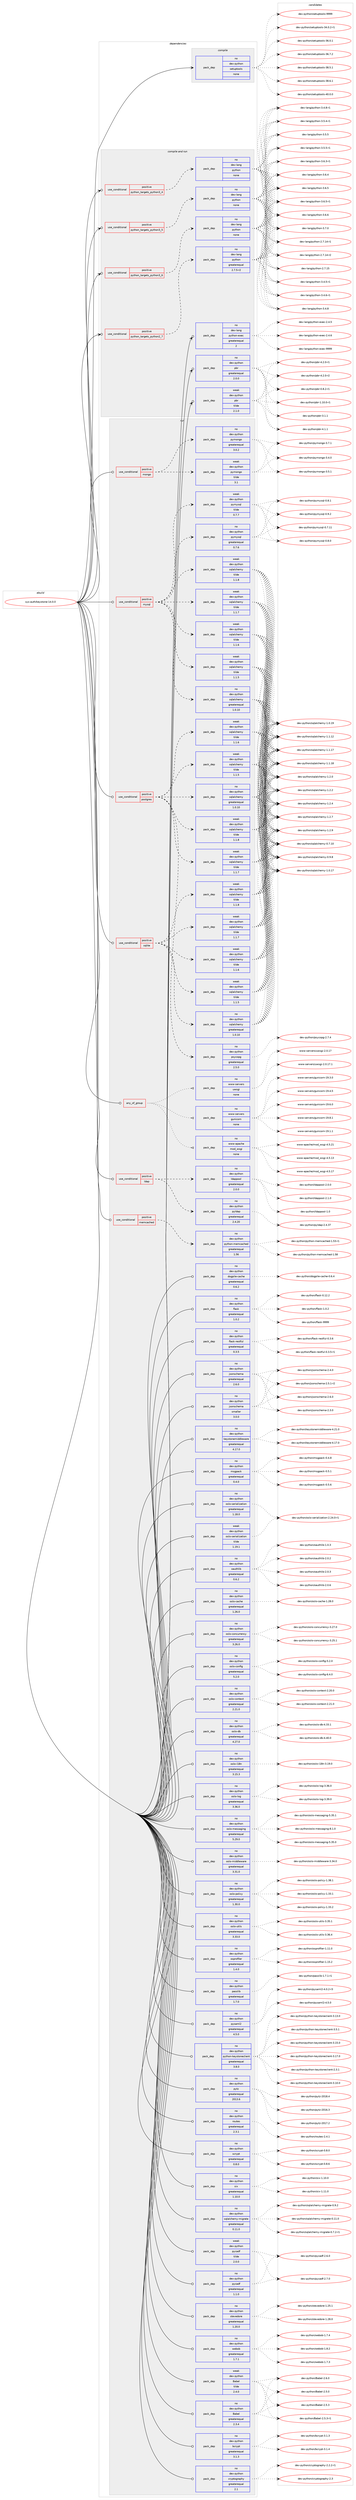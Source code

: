 digraph prolog {

# *************
# Graph options
# *************

newrank=true;
concentrate=true;
compound=true;
graph [rankdir=LR,fontname=Helvetica,fontsize=10,ranksep=1.5];#, ranksep=2.5, nodesep=0.2];
edge  [arrowhead=vee];
node  [fontname=Helvetica,fontsize=10];

# **********
# The ebuild
# **********

subgraph cluster_leftcol {
color=gray;
rank=same;
label=<<i>ebuild</i>>;
id [label="sys-auth/keystone-14.0.0", color=red, width=4, href="../sys-auth/keystone-14.0.0.svg"];
}

# ****************
# The dependencies
# ****************

subgraph cluster_midcol {
color=gray;
label=<<i>dependencies</i>>;
subgraph cluster_compile {
fillcolor="#eeeeee";
style=filled;
label=<<i>compile</i>>;
subgraph pack10756 {
dependency15780 [label=<<TABLE BORDER="0" CELLBORDER="1" CELLSPACING="0" CELLPADDING="4" WIDTH="220"><TR><TD ROWSPAN="6" CELLPADDING="30">pack_dep</TD></TR><TR><TD WIDTH="110">no</TD></TR><TR><TD>dev-python</TD></TR><TR><TD>setuptools</TD></TR><TR><TD>none</TD></TR><TR><TD></TD></TR></TABLE>>, shape=none, color=blue];
}
id:e -> dependency15780:w [weight=20,style="solid",arrowhead="vee"];
}
subgraph cluster_compileandrun {
fillcolor="#eeeeee";
style=filled;
label=<<i>compile and run</i>>;
subgraph cond4761 {
dependency15781 [label=<<TABLE BORDER="0" CELLBORDER="1" CELLSPACING="0" CELLPADDING="4"><TR><TD ROWSPAN="3" CELLPADDING="10">use_conditional</TD></TR><TR><TD>positive</TD></TR><TR><TD>python_targets_python2_7</TD></TR></TABLE>>, shape=none, color=red];
subgraph pack10757 {
dependency15782 [label=<<TABLE BORDER="0" CELLBORDER="1" CELLSPACING="0" CELLPADDING="4" WIDTH="220"><TR><TD ROWSPAN="6" CELLPADDING="30">pack_dep</TD></TR><TR><TD WIDTH="110">no</TD></TR><TR><TD>dev-lang</TD></TR><TR><TD>python</TD></TR><TR><TD>greaterequal</TD></TR><TR><TD>2.7.5-r2</TD></TR></TABLE>>, shape=none, color=blue];
}
dependency15781:e -> dependency15782:w [weight=20,style="dashed",arrowhead="vee"];
}
id:e -> dependency15781:w [weight=20,style="solid",arrowhead="odotvee"];
subgraph cond4762 {
dependency15783 [label=<<TABLE BORDER="0" CELLBORDER="1" CELLSPACING="0" CELLPADDING="4"><TR><TD ROWSPAN="3" CELLPADDING="10">use_conditional</TD></TR><TR><TD>positive</TD></TR><TR><TD>python_targets_python3_4</TD></TR></TABLE>>, shape=none, color=red];
subgraph pack10758 {
dependency15784 [label=<<TABLE BORDER="0" CELLBORDER="1" CELLSPACING="0" CELLPADDING="4" WIDTH="220"><TR><TD ROWSPAN="6" CELLPADDING="30">pack_dep</TD></TR><TR><TD WIDTH="110">no</TD></TR><TR><TD>dev-lang</TD></TR><TR><TD>python</TD></TR><TR><TD>none</TD></TR><TR><TD></TD></TR></TABLE>>, shape=none, color=blue];
}
dependency15783:e -> dependency15784:w [weight=20,style="dashed",arrowhead="vee"];
}
id:e -> dependency15783:w [weight=20,style="solid",arrowhead="odotvee"];
subgraph cond4763 {
dependency15785 [label=<<TABLE BORDER="0" CELLBORDER="1" CELLSPACING="0" CELLPADDING="4"><TR><TD ROWSPAN="3" CELLPADDING="10">use_conditional</TD></TR><TR><TD>positive</TD></TR><TR><TD>python_targets_python3_5</TD></TR></TABLE>>, shape=none, color=red];
subgraph pack10759 {
dependency15786 [label=<<TABLE BORDER="0" CELLBORDER="1" CELLSPACING="0" CELLPADDING="4" WIDTH="220"><TR><TD ROWSPAN="6" CELLPADDING="30">pack_dep</TD></TR><TR><TD WIDTH="110">no</TD></TR><TR><TD>dev-lang</TD></TR><TR><TD>python</TD></TR><TR><TD>none</TD></TR><TR><TD></TD></TR></TABLE>>, shape=none, color=blue];
}
dependency15785:e -> dependency15786:w [weight=20,style="dashed",arrowhead="vee"];
}
id:e -> dependency15785:w [weight=20,style="solid",arrowhead="odotvee"];
subgraph cond4764 {
dependency15787 [label=<<TABLE BORDER="0" CELLBORDER="1" CELLSPACING="0" CELLPADDING="4"><TR><TD ROWSPAN="3" CELLPADDING="10">use_conditional</TD></TR><TR><TD>positive</TD></TR><TR><TD>python_targets_python3_6</TD></TR></TABLE>>, shape=none, color=red];
subgraph pack10760 {
dependency15788 [label=<<TABLE BORDER="0" CELLBORDER="1" CELLSPACING="0" CELLPADDING="4" WIDTH="220"><TR><TD ROWSPAN="6" CELLPADDING="30">pack_dep</TD></TR><TR><TD WIDTH="110">no</TD></TR><TR><TD>dev-lang</TD></TR><TR><TD>python</TD></TR><TR><TD>none</TD></TR><TR><TD></TD></TR></TABLE>>, shape=none, color=blue];
}
dependency15787:e -> dependency15788:w [weight=20,style="dashed",arrowhead="vee"];
}
id:e -> dependency15787:w [weight=20,style="solid",arrowhead="odotvee"];
subgraph pack10761 {
dependency15789 [label=<<TABLE BORDER="0" CELLBORDER="1" CELLSPACING="0" CELLPADDING="4" WIDTH="220"><TR><TD ROWSPAN="6" CELLPADDING="30">pack_dep</TD></TR><TR><TD WIDTH="110">no</TD></TR><TR><TD>dev-lang</TD></TR><TR><TD>python-exec</TD></TR><TR><TD>greaterequal</TD></TR><TR><TD>2</TD></TR></TABLE>>, shape=none, color=blue];
}
id:e -> dependency15789:w [weight=20,style="solid",arrowhead="odotvee"];
subgraph pack10762 {
dependency15790 [label=<<TABLE BORDER="0" CELLBORDER="1" CELLSPACING="0" CELLPADDING="4" WIDTH="220"><TR><TD ROWSPAN="6" CELLPADDING="30">pack_dep</TD></TR><TR><TD WIDTH="110">no</TD></TR><TR><TD>dev-python</TD></TR><TR><TD>pbr</TD></TR><TR><TD>greaterequal</TD></TR><TR><TD>2.0.0</TD></TR></TABLE>>, shape=none, color=blue];
}
id:e -> dependency15790:w [weight=20,style="solid",arrowhead="odotvee"];
subgraph pack10763 {
dependency15791 [label=<<TABLE BORDER="0" CELLBORDER="1" CELLSPACING="0" CELLPADDING="4" WIDTH="220"><TR><TD ROWSPAN="6" CELLPADDING="30">pack_dep</TD></TR><TR><TD WIDTH="110">weak</TD></TR><TR><TD>dev-python</TD></TR><TR><TD>pbr</TD></TR><TR><TD>tilde</TD></TR><TR><TD>2.1.0</TD></TR></TABLE>>, shape=none, color=blue];
}
id:e -> dependency15791:w [weight=20,style="solid",arrowhead="odotvee"];
}
subgraph cluster_run {
fillcolor="#eeeeee";
style=filled;
label=<<i>run</i>>;
subgraph any242 {
dependency15792 [label=<<TABLE BORDER="0" CELLBORDER="1" CELLSPACING="0" CELLPADDING="4"><TR><TD CELLPADDING="10">any_of_group</TD></TR></TABLE>>, shape=none, color=red];subgraph pack10764 {
dependency15793 [label=<<TABLE BORDER="0" CELLBORDER="1" CELLSPACING="0" CELLPADDING="4" WIDTH="220"><TR><TD ROWSPAN="6" CELLPADDING="30">pack_dep</TD></TR><TR><TD WIDTH="110">no</TD></TR><TR><TD>www-servers</TD></TR><TR><TD>uwsgi</TD></TR><TR><TD>none</TD></TR><TR><TD></TD></TR></TABLE>>, shape=none, color=blue];
}
dependency15792:e -> dependency15793:w [weight=20,style="dotted",arrowhead="oinv"];
subgraph pack10765 {
dependency15794 [label=<<TABLE BORDER="0" CELLBORDER="1" CELLSPACING="0" CELLPADDING="4" WIDTH="220"><TR><TD ROWSPAN="6" CELLPADDING="30">pack_dep</TD></TR><TR><TD WIDTH="110">no</TD></TR><TR><TD>www-apache</TD></TR><TR><TD>mod_wsgi</TD></TR><TR><TD>none</TD></TR><TR><TD></TD></TR></TABLE>>, shape=none, color=blue];
}
dependency15792:e -> dependency15794:w [weight=20,style="dotted",arrowhead="oinv"];
subgraph pack10766 {
dependency15795 [label=<<TABLE BORDER="0" CELLBORDER="1" CELLSPACING="0" CELLPADDING="4" WIDTH="220"><TR><TD ROWSPAN="6" CELLPADDING="30">pack_dep</TD></TR><TR><TD WIDTH="110">no</TD></TR><TR><TD>www-servers</TD></TR><TR><TD>gunicorn</TD></TR><TR><TD>none</TD></TR><TR><TD></TD></TR></TABLE>>, shape=none, color=blue];
}
dependency15792:e -> dependency15795:w [weight=20,style="dotted",arrowhead="oinv"];
}
id:e -> dependency15792:w [weight=20,style="solid",arrowhead="odot"];
subgraph cond4765 {
dependency15796 [label=<<TABLE BORDER="0" CELLBORDER="1" CELLSPACING="0" CELLPADDING="4"><TR><TD ROWSPAN="3" CELLPADDING="10">use_conditional</TD></TR><TR><TD>positive</TD></TR><TR><TD>ldap</TD></TR></TABLE>>, shape=none, color=red];
subgraph pack10767 {
dependency15797 [label=<<TABLE BORDER="0" CELLBORDER="1" CELLSPACING="0" CELLPADDING="4" WIDTH="220"><TR><TD ROWSPAN="6" CELLPADDING="30">pack_dep</TD></TR><TR><TD WIDTH="110">no</TD></TR><TR><TD>dev-python</TD></TR><TR><TD>pyldap</TD></TR><TR><TD>greaterequal</TD></TR><TR><TD>2.4.20</TD></TR></TABLE>>, shape=none, color=blue];
}
dependency15796:e -> dependency15797:w [weight=20,style="dashed",arrowhead="vee"];
subgraph pack10768 {
dependency15798 [label=<<TABLE BORDER="0" CELLBORDER="1" CELLSPACING="0" CELLPADDING="4" WIDTH="220"><TR><TD ROWSPAN="6" CELLPADDING="30">pack_dep</TD></TR><TR><TD WIDTH="110">no</TD></TR><TR><TD>dev-python</TD></TR><TR><TD>ldappool</TD></TR><TR><TD>greaterequal</TD></TR><TR><TD>2.0.0</TD></TR></TABLE>>, shape=none, color=blue];
}
dependency15796:e -> dependency15798:w [weight=20,style="dashed",arrowhead="vee"];
}
id:e -> dependency15796:w [weight=20,style="solid",arrowhead="odot"];
subgraph cond4766 {
dependency15799 [label=<<TABLE BORDER="0" CELLBORDER="1" CELLSPACING="0" CELLPADDING="4"><TR><TD ROWSPAN="3" CELLPADDING="10">use_conditional</TD></TR><TR><TD>positive</TD></TR><TR><TD>memcached</TD></TR></TABLE>>, shape=none, color=red];
subgraph pack10769 {
dependency15800 [label=<<TABLE BORDER="0" CELLBORDER="1" CELLSPACING="0" CELLPADDING="4" WIDTH="220"><TR><TD ROWSPAN="6" CELLPADDING="30">pack_dep</TD></TR><TR><TD WIDTH="110">no</TD></TR><TR><TD>dev-python</TD></TR><TR><TD>python-memcached</TD></TR><TR><TD>greaterequal</TD></TR><TR><TD>1.56</TD></TR></TABLE>>, shape=none, color=blue];
}
dependency15799:e -> dependency15800:w [weight=20,style="dashed",arrowhead="vee"];
}
id:e -> dependency15799:w [weight=20,style="solid",arrowhead="odot"];
subgraph cond4767 {
dependency15801 [label=<<TABLE BORDER="0" CELLBORDER="1" CELLSPACING="0" CELLPADDING="4"><TR><TD ROWSPAN="3" CELLPADDING="10">use_conditional</TD></TR><TR><TD>positive</TD></TR><TR><TD>mongo</TD></TR></TABLE>>, shape=none, color=red];
subgraph pack10770 {
dependency15802 [label=<<TABLE BORDER="0" CELLBORDER="1" CELLSPACING="0" CELLPADDING="4" WIDTH="220"><TR><TD ROWSPAN="6" CELLPADDING="30">pack_dep</TD></TR><TR><TD WIDTH="110">no</TD></TR><TR><TD>dev-python</TD></TR><TR><TD>pymongo</TD></TR><TR><TD>greaterequal</TD></TR><TR><TD>3.0.2</TD></TR></TABLE>>, shape=none, color=blue];
}
dependency15801:e -> dependency15802:w [weight=20,style="dashed",arrowhead="vee"];
subgraph pack10771 {
dependency15803 [label=<<TABLE BORDER="0" CELLBORDER="1" CELLSPACING="0" CELLPADDING="4" WIDTH="220"><TR><TD ROWSPAN="6" CELLPADDING="30">pack_dep</TD></TR><TR><TD WIDTH="110">weak</TD></TR><TR><TD>dev-python</TD></TR><TR><TD>pymongo</TD></TR><TR><TD>tilde</TD></TR><TR><TD>3.1</TD></TR></TABLE>>, shape=none, color=blue];
}
dependency15801:e -> dependency15803:w [weight=20,style="dashed",arrowhead="vee"];
}
id:e -> dependency15801:w [weight=20,style="solid",arrowhead="odot"];
subgraph cond4768 {
dependency15804 [label=<<TABLE BORDER="0" CELLBORDER="1" CELLSPACING="0" CELLPADDING="4"><TR><TD ROWSPAN="3" CELLPADDING="10">use_conditional</TD></TR><TR><TD>positive</TD></TR><TR><TD>mysql</TD></TR></TABLE>>, shape=none, color=red];
subgraph pack10772 {
dependency15805 [label=<<TABLE BORDER="0" CELLBORDER="1" CELLSPACING="0" CELLPADDING="4" WIDTH="220"><TR><TD ROWSPAN="6" CELLPADDING="30">pack_dep</TD></TR><TR><TD WIDTH="110">no</TD></TR><TR><TD>dev-python</TD></TR><TR><TD>pymysql</TD></TR><TR><TD>greaterequal</TD></TR><TR><TD>0.7.6</TD></TR></TABLE>>, shape=none, color=blue];
}
dependency15804:e -> dependency15805:w [weight=20,style="dashed",arrowhead="vee"];
subgraph pack10773 {
dependency15806 [label=<<TABLE BORDER="0" CELLBORDER="1" CELLSPACING="0" CELLPADDING="4" WIDTH="220"><TR><TD ROWSPAN="6" CELLPADDING="30">pack_dep</TD></TR><TR><TD WIDTH="110">weak</TD></TR><TR><TD>dev-python</TD></TR><TR><TD>pymysql</TD></TR><TR><TD>tilde</TD></TR><TR><TD>0.7.7</TD></TR></TABLE>>, shape=none, color=blue];
}
dependency15804:e -> dependency15806:w [weight=20,style="dashed",arrowhead="vee"];
subgraph pack10774 {
dependency15807 [label=<<TABLE BORDER="0" CELLBORDER="1" CELLSPACING="0" CELLPADDING="4" WIDTH="220"><TR><TD ROWSPAN="6" CELLPADDING="30">pack_dep</TD></TR><TR><TD WIDTH="110">no</TD></TR><TR><TD>dev-python</TD></TR><TR><TD>sqlalchemy</TD></TR><TR><TD>greaterequal</TD></TR><TR><TD>1.0.10</TD></TR></TABLE>>, shape=none, color=blue];
}
dependency15804:e -> dependency15807:w [weight=20,style="dashed",arrowhead="vee"];
subgraph pack10775 {
dependency15808 [label=<<TABLE BORDER="0" CELLBORDER="1" CELLSPACING="0" CELLPADDING="4" WIDTH="220"><TR><TD ROWSPAN="6" CELLPADDING="30">pack_dep</TD></TR><TR><TD WIDTH="110">weak</TD></TR><TR><TD>dev-python</TD></TR><TR><TD>sqlalchemy</TD></TR><TR><TD>tilde</TD></TR><TR><TD>1.1.5</TD></TR></TABLE>>, shape=none, color=blue];
}
dependency15804:e -> dependency15808:w [weight=20,style="dashed",arrowhead="vee"];
subgraph pack10776 {
dependency15809 [label=<<TABLE BORDER="0" CELLBORDER="1" CELLSPACING="0" CELLPADDING="4" WIDTH="220"><TR><TD ROWSPAN="6" CELLPADDING="30">pack_dep</TD></TR><TR><TD WIDTH="110">weak</TD></TR><TR><TD>dev-python</TD></TR><TR><TD>sqlalchemy</TD></TR><TR><TD>tilde</TD></TR><TR><TD>1.1.6</TD></TR></TABLE>>, shape=none, color=blue];
}
dependency15804:e -> dependency15809:w [weight=20,style="dashed",arrowhead="vee"];
subgraph pack10777 {
dependency15810 [label=<<TABLE BORDER="0" CELLBORDER="1" CELLSPACING="0" CELLPADDING="4" WIDTH="220"><TR><TD ROWSPAN="6" CELLPADDING="30">pack_dep</TD></TR><TR><TD WIDTH="110">weak</TD></TR><TR><TD>dev-python</TD></TR><TR><TD>sqlalchemy</TD></TR><TR><TD>tilde</TD></TR><TR><TD>1.1.7</TD></TR></TABLE>>, shape=none, color=blue];
}
dependency15804:e -> dependency15810:w [weight=20,style="dashed",arrowhead="vee"];
subgraph pack10778 {
dependency15811 [label=<<TABLE BORDER="0" CELLBORDER="1" CELLSPACING="0" CELLPADDING="4" WIDTH="220"><TR><TD ROWSPAN="6" CELLPADDING="30">pack_dep</TD></TR><TR><TD WIDTH="110">weak</TD></TR><TR><TD>dev-python</TD></TR><TR><TD>sqlalchemy</TD></TR><TR><TD>tilde</TD></TR><TR><TD>1.1.8</TD></TR></TABLE>>, shape=none, color=blue];
}
dependency15804:e -> dependency15811:w [weight=20,style="dashed",arrowhead="vee"];
}
id:e -> dependency15804:w [weight=20,style="solid",arrowhead="odot"];
subgraph cond4769 {
dependency15812 [label=<<TABLE BORDER="0" CELLBORDER="1" CELLSPACING="0" CELLPADDING="4"><TR><TD ROWSPAN="3" CELLPADDING="10">use_conditional</TD></TR><TR><TD>positive</TD></TR><TR><TD>postgres</TD></TR></TABLE>>, shape=none, color=red];
subgraph pack10779 {
dependency15813 [label=<<TABLE BORDER="0" CELLBORDER="1" CELLSPACING="0" CELLPADDING="4" WIDTH="220"><TR><TD ROWSPAN="6" CELLPADDING="30">pack_dep</TD></TR><TR><TD WIDTH="110">no</TD></TR><TR><TD>dev-python</TD></TR><TR><TD>psycopg</TD></TR><TR><TD>greaterequal</TD></TR><TR><TD>2.5.0</TD></TR></TABLE>>, shape=none, color=blue];
}
dependency15812:e -> dependency15813:w [weight=20,style="dashed",arrowhead="vee"];
subgraph pack10780 {
dependency15814 [label=<<TABLE BORDER="0" CELLBORDER="1" CELLSPACING="0" CELLPADDING="4" WIDTH="220"><TR><TD ROWSPAN="6" CELLPADDING="30">pack_dep</TD></TR><TR><TD WIDTH="110">no</TD></TR><TR><TD>dev-python</TD></TR><TR><TD>sqlalchemy</TD></TR><TR><TD>greaterequal</TD></TR><TR><TD>1.0.10</TD></TR></TABLE>>, shape=none, color=blue];
}
dependency15812:e -> dependency15814:w [weight=20,style="dashed",arrowhead="vee"];
subgraph pack10781 {
dependency15815 [label=<<TABLE BORDER="0" CELLBORDER="1" CELLSPACING="0" CELLPADDING="4" WIDTH="220"><TR><TD ROWSPAN="6" CELLPADDING="30">pack_dep</TD></TR><TR><TD WIDTH="110">weak</TD></TR><TR><TD>dev-python</TD></TR><TR><TD>sqlalchemy</TD></TR><TR><TD>tilde</TD></TR><TR><TD>1.1.5</TD></TR></TABLE>>, shape=none, color=blue];
}
dependency15812:e -> dependency15815:w [weight=20,style="dashed",arrowhead="vee"];
subgraph pack10782 {
dependency15816 [label=<<TABLE BORDER="0" CELLBORDER="1" CELLSPACING="0" CELLPADDING="4" WIDTH="220"><TR><TD ROWSPAN="6" CELLPADDING="30">pack_dep</TD></TR><TR><TD WIDTH="110">weak</TD></TR><TR><TD>dev-python</TD></TR><TR><TD>sqlalchemy</TD></TR><TR><TD>tilde</TD></TR><TR><TD>1.1.6</TD></TR></TABLE>>, shape=none, color=blue];
}
dependency15812:e -> dependency15816:w [weight=20,style="dashed",arrowhead="vee"];
subgraph pack10783 {
dependency15817 [label=<<TABLE BORDER="0" CELLBORDER="1" CELLSPACING="0" CELLPADDING="4" WIDTH="220"><TR><TD ROWSPAN="6" CELLPADDING="30">pack_dep</TD></TR><TR><TD WIDTH="110">weak</TD></TR><TR><TD>dev-python</TD></TR><TR><TD>sqlalchemy</TD></TR><TR><TD>tilde</TD></TR><TR><TD>1.1.7</TD></TR></TABLE>>, shape=none, color=blue];
}
dependency15812:e -> dependency15817:w [weight=20,style="dashed",arrowhead="vee"];
subgraph pack10784 {
dependency15818 [label=<<TABLE BORDER="0" CELLBORDER="1" CELLSPACING="0" CELLPADDING="4" WIDTH="220"><TR><TD ROWSPAN="6" CELLPADDING="30">pack_dep</TD></TR><TR><TD WIDTH="110">weak</TD></TR><TR><TD>dev-python</TD></TR><TR><TD>sqlalchemy</TD></TR><TR><TD>tilde</TD></TR><TR><TD>1.1.8</TD></TR></TABLE>>, shape=none, color=blue];
}
dependency15812:e -> dependency15818:w [weight=20,style="dashed",arrowhead="vee"];
}
id:e -> dependency15812:w [weight=20,style="solid",arrowhead="odot"];
subgraph cond4770 {
dependency15819 [label=<<TABLE BORDER="0" CELLBORDER="1" CELLSPACING="0" CELLPADDING="4"><TR><TD ROWSPAN="3" CELLPADDING="10">use_conditional</TD></TR><TR><TD>positive</TD></TR><TR><TD>sqlite</TD></TR></TABLE>>, shape=none, color=red];
subgraph pack10785 {
dependency15820 [label=<<TABLE BORDER="0" CELLBORDER="1" CELLSPACING="0" CELLPADDING="4" WIDTH="220"><TR><TD ROWSPAN="6" CELLPADDING="30">pack_dep</TD></TR><TR><TD WIDTH="110">no</TD></TR><TR><TD>dev-python</TD></TR><TR><TD>sqlalchemy</TD></TR><TR><TD>greaterequal</TD></TR><TR><TD>1.0.10</TD></TR></TABLE>>, shape=none, color=blue];
}
dependency15819:e -> dependency15820:w [weight=20,style="dashed",arrowhead="vee"];
subgraph pack10786 {
dependency15821 [label=<<TABLE BORDER="0" CELLBORDER="1" CELLSPACING="0" CELLPADDING="4" WIDTH="220"><TR><TD ROWSPAN="6" CELLPADDING="30">pack_dep</TD></TR><TR><TD WIDTH="110">weak</TD></TR><TR><TD>dev-python</TD></TR><TR><TD>sqlalchemy</TD></TR><TR><TD>tilde</TD></TR><TR><TD>1.1.5</TD></TR></TABLE>>, shape=none, color=blue];
}
dependency15819:e -> dependency15821:w [weight=20,style="dashed",arrowhead="vee"];
subgraph pack10787 {
dependency15822 [label=<<TABLE BORDER="0" CELLBORDER="1" CELLSPACING="0" CELLPADDING="4" WIDTH="220"><TR><TD ROWSPAN="6" CELLPADDING="30">pack_dep</TD></TR><TR><TD WIDTH="110">weak</TD></TR><TR><TD>dev-python</TD></TR><TR><TD>sqlalchemy</TD></TR><TR><TD>tilde</TD></TR><TR><TD>1.1.6</TD></TR></TABLE>>, shape=none, color=blue];
}
dependency15819:e -> dependency15822:w [weight=20,style="dashed",arrowhead="vee"];
subgraph pack10788 {
dependency15823 [label=<<TABLE BORDER="0" CELLBORDER="1" CELLSPACING="0" CELLPADDING="4" WIDTH="220"><TR><TD ROWSPAN="6" CELLPADDING="30">pack_dep</TD></TR><TR><TD WIDTH="110">weak</TD></TR><TR><TD>dev-python</TD></TR><TR><TD>sqlalchemy</TD></TR><TR><TD>tilde</TD></TR><TR><TD>1.1.7</TD></TR></TABLE>>, shape=none, color=blue];
}
dependency15819:e -> dependency15823:w [weight=20,style="dashed",arrowhead="vee"];
subgraph pack10789 {
dependency15824 [label=<<TABLE BORDER="0" CELLBORDER="1" CELLSPACING="0" CELLPADDING="4" WIDTH="220"><TR><TD ROWSPAN="6" CELLPADDING="30">pack_dep</TD></TR><TR><TD WIDTH="110">weak</TD></TR><TR><TD>dev-python</TD></TR><TR><TD>sqlalchemy</TD></TR><TR><TD>tilde</TD></TR><TR><TD>1.1.8</TD></TR></TABLE>>, shape=none, color=blue];
}
dependency15819:e -> dependency15824:w [weight=20,style="dashed",arrowhead="vee"];
}
id:e -> dependency15819:w [weight=20,style="solid",arrowhead="odot"];
subgraph pack10790 {
dependency15825 [label=<<TABLE BORDER="0" CELLBORDER="1" CELLSPACING="0" CELLPADDING="4" WIDTH="220"><TR><TD ROWSPAN="6" CELLPADDING="30">pack_dep</TD></TR><TR><TD WIDTH="110">no</TD></TR><TR><TD>dev-python</TD></TR><TR><TD>Babel</TD></TR><TR><TD>greaterequal</TD></TR><TR><TD>2.3.4</TD></TR></TABLE>>, shape=none, color=blue];
}
id:e -> dependency15825:w [weight=20,style="solid",arrowhead="odot"];
subgraph pack10791 {
dependency15826 [label=<<TABLE BORDER="0" CELLBORDER="1" CELLSPACING="0" CELLPADDING="4" WIDTH="220"><TR><TD ROWSPAN="6" CELLPADDING="30">pack_dep</TD></TR><TR><TD WIDTH="110">no</TD></TR><TR><TD>dev-python</TD></TR><TR><TD>bcrypt</TD></TR><TR><TD>greaterequal</TD></TR><TR><TD>3.1.3</TD></TR></TABLE>>, shape=none, color=blue];
}
id:e -> dependency15826:w [weight=20,style="solid",arrowhead="odot"];
subgraph pack10792 {
dependency15827 [label=<<TABLE BORDER="0" CELLBORDER="1" CELLSPACING="0" CELLPADDING="4" WIDTH="220"><TR><TD ROWSPAN="6" CELLPADDING="30">pack_dep</TD></TR><TR><TD WIDTH="110">no</TD></TR><TR><TD>dev-python</TD></TR><TR><TD>cryptography</TD></TR><TR><TD>greaterequal</TD></TR><TR><TD>2.1</TD></TR></TABLE>>, shape=none, color=blue];
}
id:e -> dependency15827:w [weight=20,style="solid",arrowhead="odot"];
subgraph pack10793 {
dependency15828 [label=<<TABLE BORDER="0" CELLBORDER="1" CELLSPACING="0" CELLPADDING="4" WIDTH="220"><TR><TD ROWSPAN="6" CELLPADDING="30">pack_dep</TD></TR><TR><TD WIDTH="110">no</TD></TR><TR><TD>dev-python</TD></TR><TR><TD>dogpile-cache</TD></TR><TR><TD>greaterequal</TD></TR><TR><TD>0.6.2</TD></TR></TABLE>>, shape=none, color=blue];
}
id:e -> dependency15828:w [weight=20,style="solid",arrowhead="odot"];
subgraph pack10794 {
dependency15829 [label=<<TABLE BORDER="0" CELLBORDER="1" CELLSPACING="0" CELLPADDING="4" WIDTH="220"><TR><TD ROWSPAN="6" CELLPADDING="30">pack_dep</TD></TR><TR><TD WIDTH="110">no</TD></TR><TR><TD>dev-python</TD></TR><TR><TD>flask</TD></TR><TR><TD>greaterequal</TD></TR><TR><TD>1.0.2</TD></TR></TABLE>>, shape=none, color=blue];
}
id:e -> dependency15829:w [weight=20,style="solid",arrowhead="odot"];
subgraph pack10795 {
dependency15830 [label=<<TABLE BORDER="0" CELLBORDER="1" CELLSPACING="0" CELLPADDING="4" WIDTH="220"><TR><TD ROWSPAN="6" CELLPADDING="30">pack_dep</TD></TR><TR><TD WIDTH="110">no</TD></TR><TR><TD>dev-python</TD></TR><TR><TD>flask-restful</TD></TR><TR><TD>greaterequal</TD></TR><TR><TD>0.3.5</TD></TR></TABLE>>, shape=none, color=blue];
}
id:e -> dependency15830:w [weight=20,style="solid",arrowhead="odot"];
subgraph pack10796 {
dependency15831 [label=<<TABLE BORDER="0" CELLBORDER="1" CELLSPACING="0" CELLPADDING="4" WIDTH="220"><TR><TD ROWSPAN="6" CELLPADDING="30">pack_dep</TD></TR><TR><TD WIDTH="110">no</TD></TR><TR><TD>dev-python</TD></TR><TR><TD>jsonschema</TD></TR><TR><TD>greaterequal</TD></TR><TR><TD>2.6.0</TD></TR></TABLE>>, shape=none, color=blue];
}
id:e -> dependency15831:w [weight=20,style="solid",arrowhead="odot"];
subgraph pack10797 {
dependency15832 [label=<<TABLE BORDER="0" CELLBORDER="1" CELLSPACING="0" CELLPADDING="4" WIDTH="220"><TR><TD ROWSPAN="6" CELLPADDING="30">pack_dep</TD></TR><TR><TD WIDTH="110">no</TD></TR><TR><TD>dev-python</TD></TR><TR><TD>jsonschema</TD></TR><TR><TD>smaller</TD></TR><TR><TD>3.0.0</TD></TR></TABLE>>, shape=none, color=blue];
}
id:e -> dependency15832:w [weight=20,style="solid",arrowhead="odot"];
subgraph pack10798 {
dependency15833 [label=<<TABLE BORDER="0" CELLBORDER="1" CELLSPACING="0" CELLPADDING="4" WIDTH="220"><TR><TD ROWSPAN="6" CELLPADDING="30">pack_dep</TD></TR><TR><TD WIDTH="110">no</TD></TR><TR><TD>dev-python</TD></TR><TR><TD>keystonemiddleware</TD></TR><TR><TD>greaterequal</TD></TR><TR><TD>4.17.0</TD></TR></TABLE>>, shape=none, color=blue];
}
id:e -> dependency15833:w [weight=20,style="solid",arrowhead="odot"];
subgraph pack10799 {
dependency15834 [label=<<TABLE BORDER="0" CELLBORDER="1" CELLSPACING="0" CELLPADDING="4" WIDTH="220"><TR><TD ROWSPAN="6" CELLPADDING="30">pack_dep</TD></TR><TR><TD WIDTH="110">no</TD></TR><TR><TD>dev-python</TD></TR><TR><TD>msgpack</TD></TR><TR><TD>greaterequal</TD></TR><TR><TD>0.4.0</TD></TR></TABLE>>, shape=none, color=blue];
}
id:e -> dependency15834:w [weight=20,style="solid",arrowhead="odot"];
subgraph pack10800 {
dependency15835 [label=<<TABLE BORDER="0" CELLBORDER="1" CELLSPACING="0" CELLPADDING="4" WIDTH="220"><TR><TD ROWSPAN="6" CELLPADDING="30">pack_dep</TD></TR><TR><TD WIDTH="110">no</TD></TR><TR><TD>dev-python</TD></TR><TR><TD>oauthlib</TD></TR><TR><TD>greaterequal</TD></TR><TR><TD>0.6.2</TD></TR></TABLE>>, shape=none, color=blue];
}
id:e -> dependency15835:w [weight=20,style="solid",arrowhead="odot"];
subgraph pack10801 {
dependency15836 [label=<<TABLE BORDER="0" CELLBORDER="1" CELLSPACING="0" CELLPADDING="4" WIDTH="220"><TR><TD ROWSPAN="6" CELLPADDING="30">pack_dep</TD></TR><TR><TD WIDTH="110">no</TD></TR><TR><TD>dev-python</TD></TR><TR><TD>oslo-cache</TD></TR><TR><TD>greaterequal</TD></TR><TR><TD>1.26.0</TD></TR></TABLE>>, shape=none, color=blue];
}
id:e -> dependency15836:w [weight=20,style="solid",arrowhead="odot"];
subgraph pack10802 {
dependency15837 [label=<<TABLE BORDER="0" CELLBORDER="1" CELLSPACING="0" CELLPADDING="4" WIDTH="220"><TR><TD ROWSPAN="6" CELLPADDING="30">pack_dep</TD></TR><TR><TD WIDTH="110">no</TD></TR><TR><TD>dev-python</TD></TR><TR><TD>oslo-concurrency</TD></TR><TR><TD>greaterequal</TD></TR><TR><TD>3.26.0</TD></TR></TABLE>>, shape=none, color=blue];
}
id:e -> dependency15837:w [weight=20,style="solid",arrowhead="odot"];
subgraph pack10803 {
dependency15838 [label=<<TABLE BORDER="0" CELLBORDER="1" CELLSPACING="0" CELLPADDING="4" WIDTH="220"><TR><TD ROWSPAN="6" CELLPADDING="30">pack_dep</TD></TR><TR><TD WIDTH="110">no</TD></TR><TR><TD>dev-python</TD></TR><TR><TD>oslo-config</TD></TR><TR><TD>greaterequal</TD></TR><TR><TD>5.2.0</TD></TR></TABLE>>, shape=none, color=blue];
}
id:e -> dependency15838:w [weight=20,style="solid",arrowhead="odot"];
subgraph pack10804 {
dependency15839 [label=<<TABLE BORDER="0" CELLBORDER="1" CELLSPACING="0" CELLPADDING="4" WIDTH="220"><TR><TD ROWSPAN="6" CELLPADDING="30">pack_dep</TD></TR><TR><TD WIDTH="110">no</TD></TR><TR><TD>dev-python</TD></TR><TR><TD>oslo-context</TD></TR><TR><TD>greaterequal</TD></TR><TR><TD>2.21.0</TD></TR></TABLE>>, shape=none, color=blue];
}
id:e -> dependency15839:w [weight=20,style="solid",arrowhead="odot"];
subgraph pack10805 {
dependency15840 [label=<<TABLE BORDER="0" CELLBORDER="1" CELLSPACING="0" CELLPADDING="4" WIDTH="220"><TR><TD ROWSPAN="6" CELLPADDING="30">pack_dep</TD></TR><TR><TD WIDTH="110">no</TD></TR><TR><TD>dev-python</TD></TR><TR><TD>oslo-db</TD></TR><TR><TD>greaterequal</TD></TR><TR><TD>4.27.0</TD></TR></TABLE>>, shape=none, color=blue];
}
id:e -> dependency15840:w [weight=20,style="solid",arrowhead="odot"];
subgraph pack10806 {
dependency15841 [label=<<TABLE BORDER="0" CELLBORDER="1" CELLSPACING="0" CELLPADDING="4" WIDTH="220"><TR><TD ROWSPAN="6" CELLPADDING="30">pack_dep</TD></TR><TR><TD WIDTH="110">no</TD></TR><TR><TD>dev-python</TD></TR><TR><TD>oslo-i18n</TD></TR><TR><TD>greaterequal</TD></TR><TR><TD>3.15.3</TD></TR></TABLE>>, shape=none, color=blue];
}
id:e -> dependency15841:w [weight=20,style="solid",arrowhead="odot"];
subgraph pack10807 {
dependency15842 [label=<<TABLE BORDER="0" CELLBORDER="1" CELLSPACING="0" CELLPADDING="4" WIDTH="220"><TR><TD ROWSPAN="6" CELLPADDING="30">pack_dep</TD></TR><TR><TD WIDTH="110">no</TD></TR><TR><TD>dev-python</TD></TR><TR><TD>oslo-log</TD></TR><TR><TD>greaterequal</TD></TR><TR><TD>3.36.0</TD></TR></TABLE>>, shape=none, color=blue];
}
id:e -> dependency15842:w [weight=20,style="solid",arrowhead="odot"];
subgraph pack10808 {
dependency15843 [label=<<TABLE BORDER="0" CELLBORDER="1" CELLSPACING="0" CELLPADDING="4" WIDTH="220"><TR><TD ROWSPAN="6" CELLPADDING="30">pack_dep</TD></TR><TR><TD WIDTH="110">no</TD></TR><TR><TD>dev-python</TD></TR><TR><TD>oslo-messaging</TD></TR><TR><TD>greaterequal</TD></TR><TR><TD>5.29.0</TD></TR></TABLE>>, shape=none, color=blue];
}
id:e -> dependency15843:w [weight=20,style="solid",arrowhead="odot"];
subgraph pack10809 {
dependency15844 [label=<<TABLE BORDER="0" CELLBORDER="1" CELLSPACING="0" CELLPADDING="4" WIDTH="220"><TR><TD ROWSPAN="6" CELLPADDING="30">pack_dep</TD></TR><TR><TD WIDTH="110">no</TD></TR><TR><TD>dev-python</TD></TR><TR><TD>oslo-middleware</TD></TR><TR><TD>greaterequal</TD></TR><TR><TD>3.31.0</TD></TR></TABLE>>, shape=none, color=blue];
}
id:e -> dependency15844:w [weight=20,style="solid",arrowhead="odot"];
subgraph pack10810 {
dependency15845 [label=<<TABLE BORDER="0" CELLBORDER="1" CELLSPACING="0" CELLPADDING="4" WIDTH="220"><TR><TD ROWSPAN="6" CELLPADDING="30">pack_dep</TD></TR><TR><TD WIDTH="110">no</TD></TR><TR><TD>dev-python</TD></TR><TR><TD>oslo-policy</TD></TR><TR><TD>greaterequal</TD></TR><TR><TD>1.30.0</TD></TR></TABLE>>, shape=none, color=blue];
}
id:e -> dependency15845:w [weight=20,style="solid",arrowhead="odot"];
subgraph pack10811 {
dependency15846 [label=<<TABLE BORDER="0" CELLBORDER="1" CELLSPACING="0" CELLPADDING="4" WIDTH="220"><TR><TD ROWSPAN="6" CELLPADDING="30">pack_dep</TD></TR><TR><TD WIDTH="110">no</TD></TR><TR><TD>dev-python</TD></TR><TR><TD>oslo-serialization</TD></TR><TR><TD>greaterequal</TD></TR><TR><TD>1.18.0</TD></TR></TABLE>>, shape=none, color=blue];
}
id:e -> dependency15846:w [weight=20,style="solid",arrowhead="odot"];
subgraph pack10812 {
dependency15847 [label=<<TABLE BORDER="0" CELLBORDER="1" CELLSPACING="0" CELLPADDING="4" WIDTH="220"><TR><TD ROWSPAN="6" CELLPADDING="30">pack_dep</TD></TR><TR><TD WIDTH="110">no</TD></TR><TR><TD>dev-python</TD></TR><TR><TD>oslo-utils</TD></TR><TR><TD>greaterequal</TD></TR><TR><TD>3.33.0</TD></TR></TABLE>>, shape=none, color=blue];
}
id:e -> dependency15847:w [weight=20,style="solid",arrowhead="odot"];
subgraph pack10813 {
dependency15848 [label=<<TABLE BORDER="0" CELLBORDER="1" CELLSPACING="0" CELLPADDING="4" WIDTH="220"><TR><TD ROWSPAN="6" CELLPADDING="30">pack_dep</TD></TR><TR><TD WIDTH="110">no</TD></TR><TR><TD>dev-python</TD></TR><TR><TD>osprofiler</TD></TR><TR><TD>greaterequal</TD></TR><TR><TD>1.4.0</TD></TR></TABLE>>, shape=none, color=blue];
}
id:e -> dependency15848:w [weight=20,style="solid",arrowhead="odot"];
subgraph pack10814 {
dependency15849 [label=<<TABLE BORDER="0" CELLBORDER="1" CELLSPACING="0" CELLPADDING="4" WIDTH="220"><TR><TD ROWSPAN="6" CELLPADDING="30">pack_dep</TD></TR><TR><TD WIDTH="110">no</TD></TR><TR><TD>dev-python</TD></TR><TR><TD>passlib</TD></TR><TR><TD>greaterequal</TD></TR><TR><TD>1.7.0</TD></TR></TABLE>>, shape=none, color=blue];
}
id:e -> dependency15849:w [weight=20,style="solid",arrowhead="odot"];
subgraph pack10815 {
dependency15850 [label=<<TABLE BORDER="0" CELLBORDER="1" CELLSPACING="0" CELLPADDING="4" WIDTH="220"><TR><TD ROWSPAN="6" CELLPADDING="30">pack_dep</TD></TR><TR><TD WIDTH="110">no</TD></TR><TR><TD>dev-python</TD></TR><TR><TD>pycadf</TD></TR><TR><TD>greaterequal</TD></TR><TR><TD>1.1.0</TD></TR></TABLE>>, shape=none, color=blue];
}
id:e -> dependency15850:w [weight=20,style="solid",arrowhead="odot"];
subgraph pack10816 {
dependency15851 [label=<<TABLE BORDER="0" CELLBORDER="1" CELLSPACING="0" CELLPADDING="4" WIDTH="220"><TR><TD ROWSPAN="6" CELLPADDING="30">pack_dep</TD></TR><TR><TD WIDTH="110">no</TD></TR><TR><TD>dev-python</TD></TR><TR><TD>pysaml2</TD></TR><TR><TD>greaterequal</TD></TR><TR><TD>4.5.0</TD></TR></TABLE>>, shape=none, color=blue];
}
id:e -> dependency15851:w [weight=20,style="solid",arrowhead="odot"];
subgraph pack10817 {
dependency15852 [label=<<TABLE BORDER="0" CELLBORDER="1" CELLSPACING="0" CELLPADDING="4" WIDTH="220"><TR><TD ROWSPAN="6" CELLPADDING="30">pack_dep</TD></TR><TR><TD WIDTH="110">no</TD></TR><TR><TD>dev-python</TD></TR><TR><TD>python-keystoneclient</TD></TR><TR><TD>greaterequal</TD></TR><TR><TD>3.8.0</TD></TR></TABLE>>, shape=none, color=blue];
}
id:e -> dependency15852:w [weight=20,style="solid",arrowhead="odot"];
subgraph pack10818 {
dependency15853 [label=<<TABLE BORDER="0" CELLBORDER="1" CELLSPACING="0" CELLPADDING="4" WIDTH="220"><TR><TD ROWSPAN="6" CELLPADDING="30">pack_dep</TD></TR><TR><TD WIDTH="110">no</TD></TR><TR><TD>dev-python</TD></TR><TR><TD>pytz</TD></TR><TR><TD>greaterequal</TD></TR><TR><TD>2013.6</TD></TR></TABLE>>, shape=none, color=blue];
}
id:e -> dependency15853:w [weight=20,style="solid",arrowhead="odot"];
subgraph pack10819 {
dependency15854 [label=<<TABLE BORDER="0" CELLBORDER="1" CELLSPACING="0" CELLPADDING="4" WIDTH="220"><TR><TD ROWSPAN="6" CELLPADDING="30">pack_dep</TD></TR><TR><TD WIDTH="110">no</TD></TR><TR><TD>dev-python</TD></TR><TR><TD>routes</TD></TR><TR><TD>greaterequal</TD></TR><TR><TD>2.3.1</TD></TR></TABLE>>, shape=none, color=blue];
}
id:e -> dependency15854:w [weight=20,style="solid",arrowhead="odot"];
subgraph pack10820 {
dependency15855 [label=<<TABLE BORDER="0" CELLBORDER="1" CELLSPACING="0" CELLPADDING="4" WIDTH="220"><TR><TD ROWSPAN="6" CELLPADDING="30">pack_dep</TD></TR><TR><TD WIDTH="110">no</TD></TR><TR><TD>dev-python</TD></TR><TR><TD>scrypt</TD></TR><TR><TD>greaterequal</TD></TR><TR><TD>0.8.0</TD></TR></TABLE>>, shape=none, color=blue];
}
id:e -> dependency15855:w [weight=20,style="solid",arrowhead="odot"];
subgraph pack10821 {
dependency15856 [label=<<TABLE BORDER="0" CELLBORDER="1" CELLSPACING="0" CELLPADDING="4" WIDTH="220"><TR><TD ROWSPAN="6" CELLPADDING="30">pack_dep</TD></TR><TR><TD WIDTH="110">no</TD></TR><TR><TD>dev-python</TD></TR><TR><TD>six</TD></TR><TR><TD>greaterequal</TD></TR><TR><TD>1.10.0</TD></TR></TABLE>>, shape=none, color=blue];
}
id:e -> dependency15856:w [weight=20,style="solid",arrowhead="odot"];
subgraph pack10822 {
dependency15857 [label=<<TABLE BORDER="0" CELLBORDER="1" CELLSPACING="0" CELLPADDING="4" WIDTH="220"><TR><TD ROWSPAN="6" CELLPADDING="30">pack_dep</TD></TR><TR><TD WIDTH="110">no</TD></TR><TR><TD>dev-python</TD></TR><TR><TD>sqlalchemy-migrate</TD></TR><TR><TD>greaterequal</TD></TR><TR><TD>0.11.0</TD></TR></TABLE>>, shape=none, color=blue];
}
id:e -> dependency15857:w [weight=20,style="solid",arrowhead="odot"];
subgraph pack10823 {
dependency15858 [label=<<TABLE BORDER="0" CELLBORDER="1" CELLSPACING="0" CELLPADDING="4" WIDTH="220"><TR><TD ROWSPAN="6" CELLPADDING="30">pack_dep</TD></TR><TR><TD WIDTH="110">no</TD></TR><TR><TD>dev-python</TD></TR><TR><TD>stevedore</TD></TR><TR><TD>greaterequal</TD></TR><TR><TD>1.20.0</TD></TR></TABLE>>, shape=none, color=blue];
}
id:e -> dependency15858:w [weight=20,style="solid",arrowhead="odot"];
subgraph pack10824 {
dependency15859 [label=<<TABLE BORDER="0" CELLBORDER="1" CELLSPACING="0" CELLPADDING="4" WIDTH="220"><TR><TD ROWSPAN="6" CELLPADDING="30">pack_dep</TD></TR><TR><TD WIDTH="110">no</TD></TR><TR><TD>dev-python</TD></TR><TR><TD>webob</TD></TR><TR><TD>greaterequal</TD></TR><TR><TD>1.7.1</TD></TR></TABLE>>, shape=none, color=blue];
}
id:e -> dependency15859:w [weight=20,style="solid",arrowhead="odot"];
subgraph pack10825 {
dependency15860 [label=<<TABLE BORDER="0" CELLBORDER="1" CELLSPACING="0" CELLPADDING="4" WIDTH="220"><TR><TD ROWSPAN="6" CELLPADDING="30">pack_dep</TD></TR><TR><TD WIDTH="110">weak</TD></TR><TR><TD>dev-python</TD></TR><TR><TD>Babel</TD></TR><TR><TD>tilde</TD></TR><TR><TD>2.4.0</TD></TR></TABLE>>, shape=none, color=blue];
}
id:e -> dependency15860:w [weight=20,style="solid",arrowhead="odot"];
subgraph pack10826 {
dependency15861 [label=<<TABLE BORDER="0" CELLBORDER="1" CELLSPACING="0" CELLPADDING="4" WIDTH="220"><TR><TD ROWSPAN="6" CELLPADDING="30">pack_dep</TD></TR><TR><TD WIDTH="110">weak</TD></TR><TR><TD>dev-python</TD></TR><TR><TD>oslo-serialization</TD></TR><TR><TD>tilde</TD></TR><TR><TD>1.19.1</TD></TR></TABLE>>, shape=none, color=blue];
}
id:e -> dependency15861:w [weight=20,style="solid",arrowhead="odot"];
subgraph pack10827 {
dependency15862 [label=<<TABLE BORDER="0" CELLBORDER="1" CELLSPACING="0" CELLPADDING="4" WIDTH="220"><TR><TD ROWSPAN="6" CELLPADDING="30">pack_dep</TD></TR><TR><TD WIDTH="110">weak</TD></TR><TR><TD>dev-python</TD></TR><TR><TD>pycadf</TD></TR><TR><TD>tilde</TD></TR><TR><TD>2.0.0</TD></TR></TABLE>>, shape=none, color=blue];
}
id:e -> dependency15862:w [weight=20,style="solid",arrowhead="odot"];
}
}

# **************
# The candidates
# **************

subgraph cluster_choices {
rank=same;
color=gray;
label=<<i>candidates</i>>;

subgraph choice10756 {
color=black;
nodesep=1;
choice1001011184511212111610411111047115101116117112116111111108115455152464846504511449 [label="dev-python/setuptools-34.0.2-r1", color=red, width=4,href="../dev-python/setuptools-34.0.2-r1.svg"];
choice100101118451121211161041111104711510111611711211611111110811545515446484649 [label="dev-python/setuptools-36.0.1", color=red, width=4,href="../dev-python/setuptools-36.0.1.svg"];
choice100101118451121211161041111104711510111611711211611111110811545515446554650 [label="dev-python/setuptools-36.7.2", color=red, width=4,href="../dev-python/setuptools-36.7.2.svg"];
choice100101118451121211161041111104711510111611711211611111110811545515646534649 [label="dev-python/setuptools-38.5.1", color=red, width=4,href="../dev-python/setuptools-38.5.1.svg"];
choice100101118451121211161041111104711510111611711211611111110811545515646544649 [label="dev-python/setuptools-38.6.1", color=red, width=4,href="../dev-python/setuptools-38.6.1.svg"];
choice100101118451121211161041111104711510111611711211611111110811545524846484648 [label="dev-python/setuptools-40.0.0", color=red, width=4,href="../dev-python/setuptools-40.0.0.svg"];
choice10010111845112121116104111110471151011161171121161111111081154557575757 [label="dev-python/setuptools-9999", color=red, width=4,href="../dev-python/setuptools-9999.svg"];
dependency15780:e -> choice1001011184511212111610411111047115101116117112116111111108115455152464846504511449:w [style=dotted,weight="100"];
dependency15780:e -> choice100101118451121211161041111104711510111611711211611111110811545515446484649:w [style=dotted,weight="100"];
dependency15780:e -> choice100101118451121211161041111104711510111611711211611111110811545515446554650:w [style=dotted,weight="100"];
dependency15780:e -> choice100101118451121211161041111104711510111611711211611111110811545515646534649:w [style=dotted,weight="100"];
dependency15780:e -> choice100101118451121211161041111104711510111611711211611111110811545515646544649:w [style=dotted,weight="100"];
dependency15780:e -> choice100101118451121211161041111104711510111611711211611111110811545524846484648:w [style=dotted,weight="100"];
dependency15780:e -> choice10010111845112121116104111110471151011161171121161111111081154557575757:w [style=dotted,weight="100"];
}
subgraph choice10757 {
color=black;
nodesep=1;
choice100101118451089711010347112121116104111110455046554649524511449 [label="dev-lang/python-2.7.14-r1", color=red, width=4,href="../dev-lang/python-2.7.14-r1.svg"];
choice100101118451089711010347112121116104111110455046554649524511450 [label="dev-lang/python-2.7.14-r2", color=red, width=4,href="../dev-lang/python-2.7.14-r2.svg"];
choice10010111845108971101034711212111610411111045504655464953 [label="dev-lang/python-2.7.15", color=red, width=4,href="../dev-lang/python-2.7.15.svg"];
choice1001011184510897110103471121211161041111104551465246534511449 [label="dev-lang/python-3.4.5-r1", color=red, width=4,href="../dev-lang/python-3.4.5-r1.svg"];
choice1001011184510897110103471121211161041111104551465246544511449 [label="dev-lang/python-3.4.6-r1", color=red, width=4,href="../dev-lang/python-3.4.6-r1.svg"];
choice100101118451089711010347112121116104111110455146524656 [label="dev-lang/python-3.4.8", color=red, width=4,href="../dev-lang/python-3.4.8.svg"];
choice1001011184510897110103471121211161041111104551465246564511449 [label="dev-lang/python-3.4.8-r1", color=red, width=4,href="../dev-lang/python-3.4.8-r1.svg"];
choice1001011184510897110103471121211161041111104551465346524511449 [label="dev-lang/python-3.5.4-r1", color=red, width=4,href="../dev-lang/python-3.5.4-r1.svg"];
choice100101118451089711010347112121116104111110455146534653 [label="dev-lang/python-3.5.5", color=red, width=4,href="../dev-lang/python-3.5.5.svg"];
choice1001011184510897110103471121211161041111104551465346534511449 [label="dev-lang/python-3.5.5-r1", color=red, width=4,href="../dev-lang/python-3.5.5-r1.svg"];
choice1001011184510897110103471121211161041111104551465446514511449 [label="dev-lang/python-3.6.3-r1", color=red, width=4,href="../dev-lang/python-3.6.3-r1.svg"];
choice100101118451089711010347112121116104111110455146544652 [label="dev-lang/python-3.6.4", color=red, width=4,href="../dev-lang/python-3.6.4.svg"];
choice100101118451089711010347112121116104111110455146544653 [label="dev-lang/python-3.6.5", color=red, width=4,href="../dev-lang/python-3.6.5.svg"];
choice1001011184510897110103471121211161041111104551465446534511449 [label="dev-lang/python-3.6.5-r1", color=red, width=4,href="../dev-lang/python-3.6.5-r1.svg"];
choice100101118451089711010347112121116104111110455146544654 [label="dev-lang/python-3.6.6", color=red, width=4,href="../dev-lang/python-3.6.6.svg"];
choice100101118451089711010347112121116104111110455146554648 [label="dev-lang/python-3.7.0", color=red, width=4,href="../dev-lang/python-3.7.0.svg"];
dependency15782:e -> choice100101118451089711010347112121116104111110455046554649524511449:w [style=dotted,weight="100"];
dependency15782:e -> choice100101118451089711010347112121116104111110455046554649524511450:w [style=dotted,weight="100"];
dependency15782:e -> choice10010111845108971101034711212111610411111045504655464953:w [style=dotted,weight="100"];
dependency15782:e -> choice1001011184510897110103471121211161041111104551465246534511449:w [style=dotted,weight="100"];
dependency15782:e -> choice1001011184510897110103471121211161041111104551465246544511449:w [style=dotted,weight="100"];
dependency15782:e -> choice100101118451089711010347112121116104111110455146524656:w [style=dotted,weight="100"];
dependency15782:e -> choice1001011184510897110103471121211161041111104551465246564511449:w [style=dotted,weight="100"];
dependency15782:e -> choice1001011184510897110103471121211161041111104551465346524511449:w [style=dotted,weight="100"];
dependency15782:e -> choice100101118451089711010347112121116104111110455146534653:w [style=dotted,weight="100"];
dependency15782:e -> choice1001011184510897110103471121211161041111104551465346534511449:w [style=dotted,weight="100"];
dependency15782:e -> choice1001011184510897110103471121211161041111104551465446514511449:w [style=dotted,weight="100"];
dependency15782:e -> choice100101118451089711010347112121116104111110455146544652:w [style=dotted,weight="100"];
dependency15782:e -> choice100101118451089711010347112121116104111110455146544653:w [style=dotted,weight="100"];
dependency15782:e -> choice1001011184510897110103471121211161041111104551465446534511449:w [style=dotted,weight="100"];
dependency15782:e -> choice100101118451089711010347112121116104111110455146544654:w [style=dotted,weight="100"];
dependency15782:e -> choice100101118451089711010347112121116104111110455146554648:w [style=dotted,weight="100"];
}
subgraph choice10758 {
color=black;
nodesep=1;
choice100101118451089711010347112121116104111110455046554649524511449 [label="dev-lang/python-2.7.14-r1", color=red, width=4,href="../dev-lang/python-2.7.14-r1.svg"];
choice100101118451089711010347112121116104111110455046554649524511450 [label="dev-lang/python-2.7.14-r2", color=red, width=4,href="../dev-lang/python-2.7.14-r2.svg"];
choice10010111845108971101034711212111610411111045504655464953 [label="dev-lang/python-2.7.15", color=red, width=4,href="../dev-lang/python-2.7.15.svg"];
choice1001011184510897110103471121211161041111104551465246534511449 [label="dev-lang/python-3.4.5-r1", color=red, width=4,href="../dev-lang/python-3.4.5-r1.svg"];
choice1001011184510897110103471121211161041111104551465246544511449 [label="dev-lang/python-3.4.6-r1", color=red, width=4,href="../dev-lang/python-3.4.6-r1.svg"];
choice100101118451089711010347112121116104111110455146524656 [label="dev-lang/python-3.4.8", color=red, width=4,href="../dev-lang/python-3.4.8.svg"];
choice1001011184510897110103471121211161041111104551465246564511449 [label="dev-lang/python-3.4.8-r1", color=red, width=4,href="../dev-lang/python-3.4.8-r1.svg"];
choice1001011184510897110103471121211161041111104551465346524511449 [label="dev-lang/python-3.5.4-r1", color=red, width=4,href="../dev-lang/python-3.5.4-r1.svg"];
choice100101118451089711010347112121116104111110455146534653 [label="dev-lang/python-3.5.5", color=red, width=4,href="../dev-lang/python-3.5.5.svg"];
choice1001011184510897110103471121211161041111104551465346534511449 [label="dev-lang/python-3.5.5-r1", color=red, width=4,href="../dev-lang/python-3.5.5-r1.svg"];
choice1001011184510897110103471121211161041111104551465446514511449 [label="dev-lang/python-3.6.3-r1", color=red, width=4,href="../dev-lang/python-3.6.3-r1.svg"];
choice100101118451089711010347112121116104111110455146544652 [label="dev-lang/python-3.6.4", color=red, width=4,href="../dev-lang/python-3.6.4.svg"];
choice100101118451089711010347112121116104111110455146544653 [label="dev-lang/python-3.6.5", color=red, width=4,href="../dev-lang/python-3.6.5.svg"];
choice1001011184510897110103471121211161041111104551465446534511449 [label="dev-lang/python-3.6.5-r1", color=red, width=4,href="../dev-lang/python-3.6.5-r1.svg"];
choice100101118451089711010347112121116104111110455146544654 [label="dev-lang/python-3.6.6", color=red, width=4,href="../dev-lang/python-3.6.6.svg"];
choice100101118451089711010347112121116104111110455146554648 [label="dev-lang/python-3.7.0", color=red, width=4,href="../dev-lang/python-3.7.0.svg"];
dependency15784:e -> choice100101118451089711010347112121116104111110455046554649524511449:w [style=dotted,weight="100"];
dependency15784:e -> choice100101118451089711010347112121116104111110455046554649524511450:w [style=dotted,weight="100"];
dependency15784:e -> choice10010111845108971101034711212111610411111045504655464953:w [style=dotted,weight="100"];
dependency15784:e -> choice1001011184510897110103471121211161041111104551465246534511449:w [style=dotted,weight="100"];
dependency15784:e -> choice1001011184510897110103471121211161041111104551465246544511449:w [style=dotted,weight="100"];
dependency15784:e -> choice100101118451089711010347112121116104111110455146524656:w [style=dotted,weight="100"];
dependency15784:e -> choice1001011184510897110103471121211161041111104551465246564511449:w [style=dotted,weight="100"];
dependency15784:e -> choice1001011184510897110103471121211161041111104551465346524511449:w [style=dotted,weight="100"];
dependency15784:e -> choice100101118451089711010347112121116104111110455146534653:w [style=dotted,weight="100"];
dependency15784:e -> choice1001011184510897110103471121211161041111104551465346534511449:w [style=dotted,weight="100"];
dependency15784:e -> choice1001011184510897110103471121211161041111104551465446514511449:w [style=dotted,weight="100"];
dependency15784:e -> choice100101118451089711010347112121116104111110455146544652:w [style=dotted,weight="100"];
dependency15784:e -> choice100101118451089711010347112121116104111110455146544653:w [style=dotted,weight="100"];
dependency15784:e -> choice1001011184510897110103471121211161041111104551465446534511449:w [style=dotted,weight="100"];
dependency15784:e -> choice100101118451089711010347112121116104111110455146544654:w [style=dotted,weight="100"];
dependency15784:e -> choice100101118451089711010347112121116104111110455146554648:w [style=dotted,weight="100"];
}
subgraph choice10759 {
color=black;
nodesep=1;
choice100101118451089711010347112121116104111110455046554649524511449 [label="dev-lang/python-2.7.14-r1", color=red, width=4,href="../dev-lang/python-2.7.14-r1.svg"];
choice100101118451089711010347112121116104111110455046554649524511450 [label="dev-lang/python-2.7.14-r2", color=red, width=4,href="../dev-lang/python-2.7.14-r2.svg"];
choice10010111845108971101034711212111610411111045504655464953 [label="dev-lang/python-2.7.15", color=red, width=4,href="../dev-lang/python-2.7.15.svg"];
choice1001011184510897110103471121211161041111104551465246534511449 [label="dev-lang/python-3.4.5-r1", color=red, width=4,href="../dev-lang/python-3.4.5-r1.svg"];
choice1001011184510897110103471121211161041111104551465246544511449 [label="dev-lang/python-3.4.6-r1", color=red, width=4,href="../dev-lang/python-3.4.6-r1.svg"];
choice100101118451089711010347112121116104111110455146524656 [label="dev-lang/python-3.4.8", color=red, width=4,href="../dev-lang/python-3.4.8.svg"];
choice1001011184510897110103471121211161041111104551465246564511449 [label="dev-lang/python-3.4.8-r1", color=red, width=4,href="../dev-lang/python-3.4.8-r1.svg"];
choice1001011184510897110103471121211161041111104551465346524511449 [label="dev-lang/python-3.5.4-r1", color=red, width=4,href="../dev-lang/python-3.5.4-r1.svg"];
choice100101118451089711010347112121116104111110455146534653 [label="dev-lang/python-3.5.5", color=red, width=4,href="../dev-lang/python-3.5.5.svg"];
choice1001011184510897110103471121211161041111104551465346534511449 [label="dev-lang/python-3.5.5-r1", color=red, width=4,href="../dev-lang/python-3.5.5-r1.svg"];
choice1001011184510897110103471121211161041111104551465446514511449 [label="dev-lang/python-3.6.3-r1", color=red, width=4,href="../dev-lang/python-3.6.3-r1.svg"];
choice100101118451089711010347112121116104111110455146544652 [label="dev-lang/python-3.6.4", color=red, width=4,href="../dev-lang/python-3.6.4.svg"];
choice100101118451089711010347112121116104111110455146544653 [label="dev-lang/python-3.6.5", color=red, width=4,href="../dev-lang/python-3.6.5.svg"];
choice1001011184510897110103471121211161041111104551465446534511449 [label="dev-lang/python-3.6.5-r1", color=red, width=4,href="../dev-lang/python-3.6.5-r1.svg"];
choice100101118451089711010347112121116104111110455146544654 [label="dev-lang/python-3.6.6", color=red, width=4,href="../dev-lang/python-3.6.6.svg"];
choice100101118451089711010347112121116104111110455146554648 [label="dev-lang/python-3.7.0", color=red, width=4,href="../dev-lang/python-3.7.0.svg"];
dependency15786:e -> choice100101118451089711010347112121116104111110455046554649524511449:w [style=dotted,weight="100"];
dependency15786:e -> choice100101118451089711010347112121116104111110455046554649524511450:w [style=dotted,weight="100"];
dependency15786:e -> choice10010111845108971101034711212111610411111045504655464953:w [style=dotted,weight="100"];
dependency15786:e -> choice1001011184510897110103471121211161041111104551465246534511449:w [style=dotted,weight="100"];
dependency15786:e -> choice1001011184510897110103471121211161041111104551465246544511449:w [style=dotted,weight="100"];
dependency15786:e -> choice100101118451089711010347112121116104111110455146524656:w [style=dotted,weight="100"];
dependency15786:e -> choice1001011184510897110103471121211161041111104551465246564511449:w [style=dotted,weight="100"];
dependency15786:e -> choice1001011184510897110103471121211161041111104551465346524511449:w [style=dotted,weight="100"];
dependency15786:e -> choice100101118451089711010347112121116104111110455146534653:w [style=dotted,weight="100"];
dependency15786:e -> choice1001011184510897110103471121211161041111104551465346534511449:w [style=dotted,weight="100"];
dependency15786:e -> choice1001011184510897110103471121211161041111104551465446514511449:w [style=dotted,weight="100"];
dependency15786:e -> choice100101118451089711010347112121116104111110455146544652:w [style=dotted,weight="100"];
dependency15786:e -> choice100101118451089711010347112121116104111110455146544653:w [style=dotted,weight="100"];
dependency15786:e -> choice1001011184510897110103471121211161041111104551465446534511449:w [style=dotted,weight="100"];
dependency15786:e -> choice100101118451089711010347112121116104111110455146544654:w [style=dotted,weight="100"];
dependency15786:e -> choice100101118451089711010347112121116104111110455146554648:w [style=dotted,weight="100"];
}
subgraph choice10760 {
color=black;
nodesep=1;
choice100101118451089711010347112121116104111110455046554649524511449 [label="dev-lang/python-2.7.14-r1", color=red, width=4,href="../dev-lang/python-2.7.14-r1.svg"];
choice100101118451089711010347112121116104111110455046554649524511450 [label="dev-lang/python-2.7.14-r2", color=red, width=4,href="../dev-lang/python-2.7.14-r2.svg"];
choice10010111845108971101034711212111610411111045504655464953 [label="dev-lang/python-2.7.15", color=red, width=4,href="../dev-lang/python-2.7.15.svg"];
choice1001011184510897110103471121211161041111104551465246534511449 [label="dev-lang/python-3.4.5-r1", color=red, width=4,href="../dev-lang/python-3.4.5-r1.svg"];
choice1001011184510897110103471121211161041111104551465246544511449 [label="dev-lang/python-3.4.6-r1", color=red, width=4,href="../dev-lang/python-3.4.6-r1.svg"];
choice100101118451089711010347112121116104111110455146524656 [label="dev-lang/python-3.4.8", color=red, width=4,href="../dev-lang/python-3.4.8.svg"];
choice1001011184510897110103471121211161041111104551465246564511449 [label="dev-lang/python-3.4.8-r1", color=red, width=4,href="../dev-lang/python-3.4.8-r1.svg"];
choice1001011184510897110103471121211161041111104551465346524511449 [label="dev-lang/python-3.5.4-r1", color=red, width=4,href="../dev-lang/python-3.5.4-r1.svg"];
choice100101118451089711010347112121116104111110455146534653 [label="dev-lang/python-3.5.5", color=red, width=4,href="../dev-lang/python-3.5.5.svg"];
choice1001011184510897110103471121211161041111104551465346534511449 [label="dev-lang/python-3.5.5-r1", color=red, width=4,href="../dev-lang/python-3.5.5-r1.svg"];
choice1001011184510897110103471121211161041111104551465446514511449 [label="dev-lang/python-3.6.3-r1", color=red, width=4,href="../dev-lang/python-3.6.3-r1.svg"];
choice100101118451089711010347112121116104111110455146544652 [label="dev-lang/python-3.6.4", color=red, width=4,href="../dev-lang/python-3.6.4.svg"];
choice100101118451089711010347112121116104111110455146544653 [label="dev-lang/python-3.6.5", color=red, width=4,href="../dev-lang/python-3.6.5.svg"];
choice1001011184510897110103471121211161041111104551465446534511449 [label="dev-lang/python-3.6.5-r1", color=red, width=4,href="../dev-lang/python-3.6.5-r1.svg"];
choice100101118451089711010347112121116104111110455146544654 [label="dev-lang/python-3.6.6", color=red, width=4,href="../dev-lang/python-3.6.6.svg"];
choice100101118451089711010347112121116104111110455146554648 [label="dev-lang/python-3.7.0", color=red, width=4,href="../dev-lang/python-3.7.0.svg"];
dependency15788:e -> choice100101118451089711010347112121116104111110455046554649524511449:w [style=dotted,weight="100"];
dependency15788:e -> choice100101118451089711010347112121116104111110455046554649524511450:w [style=dotted,weight="100"];
dependency15788:e -> choice10010111845108971101034711212111610411111045504655464953:w [style=dotted,weight="100"];
dependency15788:e -> choice1001011184510897110103471121211161041111104551465246534511449:w [style=dotted,weight="100"];
dependency15788:e -> choice1001011184510897110103471121211161041111104551465246544511449:w [style=dotted,weight="100"];
dependency15788:e -> choice100101118451089711010347112121116104111110455146524656:w [style=dotted,weight="100"];
dependency15788:e -> choice1001011184510897110103471121211161041111104551465246564511449:w [style=dotted,weight="100"];
dependency15788:e -> choice1001011184510897110103471121211161041111104551465346524511449:w [style=dotted,weight="100"];
dependency15788:e -> choice100101118451089711010347112121116104111110455146534653:w [style=dotted,weight="100"];
dependency15788:e -> choice1001011184510897110103471121211161041111104551465346534511449:w [style=dotted,weight="100"];
dependency15788:e -> choice1001011184510897110103471121211161041111104551465446514511449:w [style=dotted,weight="100"];
dependency15788:e -> choice100101118451089711010347112121116104111110455146544652:w [style=dotted,weight="100"];
dependency15788:e -> choice100101118451089711010347112121116104111110455146544653:w [style=dotted,weight="100"];
dependency15788:e -> choice1001011184510897110103471121211161041111104551465446534511449:w [style=dotted,weight="100"];
dependency15788:e -> choice100101118451089711010347112121116104111110455146544654:w [style=dotted,weight="100"];
dependency15788:e -> choice100101118451089711010347112121116104111110455146554648:w [style=dotted,weight="100"];
}
subgraph choice10761 {
color=black;
nodesep=1;
choice1001011184510897110103471121211161041111104510112010199455046524653 [label="dev-lang/python-exec-2.4.5", color=red, width=4,href="../dev-lang/python-exec-2.4.5.svg"];
choice1001011184510897110103471121211161041111104510112010199455046524654 [label="dev-lang/python-exec-2.4.6", color=red, width=4,href="../dev-lang/python-exec-2.4.6.svg"];
choice10010111845108971101034711212111610411111045101120101994557575757 [label="dev-lang/python-exec-9999", color=red, width=4,href="../dev-lang/python-exec-9999.svg"];
dependency15789:e -> choice1001011184510897110103471121211161041111104510112010199455046524653:w [style=dotted,weight="100"];
dependency15789:e -> choice1001011184510897110103471121211161041111104510112010199455046524654:w [style=dotted,weight="100"];
dependency15789:e -> choice10010111845108971101034711212111610411111045101120101994557575757:w [style=dotted,weight="100"];
}
subgraph choice10762 {
color=black;
nodesep=1;
choice1001011184511212111610411111047112981144548465646504511449 [label="dev-python/pbr-0.8.2-r1", color=red, width=4,href="../dev-python/pbr-0.8.2-r1.svg"];
choice100101118451121211161041111104711298114454946494846484511449 [label="dev-python/pbr-1.10.0-r1", color=red, width=4,href="../dev-python/pbr-1.10.0-r1.svg"];
choice100101118451121211161041111104711298114455146494649 [label="dev-python/pbr-3.1.1", color=red, width=4,href="../dev-python/pbr-3.1.1.svg"];
choice100101118451121211161041111104711298114455246494649 [label="dev-python/pbr-4.1.1", color=red, width=4,href="../dev-python/pbr-4.1.1.svg"];
choice1001011184511212111610411111047112981144552465046484511449 [label="dev-python/pbr-4.2.0-r1", color=red, width=4,href="../dev-python/pbr-4.2.0-r1.svg"];
choice1001011184511212111610411111047112981144552465046484511450 [label="dev-python/pbr-4.2.0-r2", color=red, width=4,href="../dev-python/pbr-4.2.0-r2.svg"];
dependency15790:e -> choice1001011184511212111610411111047112981144548465646504511449:w [style=dotted,weight="100"];
dependency15790:e -> choice100101118451121211161041111104711298114454946494846484511449:w [style=dotted,weight="100"];
dependency15790:e -> choice100101118451121211161041111104711298114455146494649:w [style=dotted,weight="100"];
dependency15790:e -> choice100101118451121211161041111104711298114455246494649:w [style=dotted,weight="100"];
dependency15790:e -> choice1001011184511212111610411111047112981144552465046484511449:w [style=dotted,weight="100"];
dependency15790:e -> choice1001011184511212111610411111047112981144552465046484511450:w [style=dotted,weight="100"];
}
subgraph choice10763 {
color=black;
nodesep=1;
choice1001011184511212111610411111047112981144548465646504511449 [label="dev-python/pbr-0.8.2-r1", color=red, width=4,href="../dev-python/pbr-0.8.2-r1.svg"];
choice100101118451121211161041111104711298114454946494846484511449 [label="dev-python/pbr-1.10.0-r1", color=red, width=4,href="../dev-python/pbr-1.10.0-r1.svg"];
choice100101118451121211161041111104711298114455146494649 [label="dev-python/pbr-3.1.1", color=red, width=4,href="../dev-python/pbr-3.1.1.svg"];
choice100101118451121211161041111104711298114455246494649 [label="dev-python/pbr-4.1.1", color=red, width=4,href="../dev-python/pbr-4.1.1.svg"];
choice1001011184511212111610411111047112981144552465046484511449 [label="dev-python/pbr-4.2.0-r1", color=red, width=4,href="../dev-python/pbr-4.2.0-r1.svg"];
choice1001011184511212111610411111047112981144552465046484511450 [label="dev-python/pbr-4.2.0-r2", color=red, width=4,href="../dev-python/pbr-4.2.0-r2.svg"];
dependency15791:e -> choice1001011184511212111610411111047112981144548465646504511449:w [style=dotted,weight="100"];
dependency15791:e -> choice100101118451121211161041111104711298114454946494846484511449:w [style=dotted,weight="100"];
dependency15791:e -> choice100101118451121211161041111104711298114455146494649:w [style=dotted,weight="100"];
dependency15791:e -> choice100101118451121211161041111104711298114455246494649:w [style=dotted,weight="100"];
dependency15791:e -> choice1001011184511212111610411111047112981144552465046484511449:w [style=dotted,weight="100"];
dependency15791:e -> choice1001011184511212111610411111047112981144552465046484511450:w [style=dotted,weight="100"];
}
subgraph choice10764 {
color=black;
nodesep=1;
choice119119119451151011141181011141154711711911510310545504648464955 [label="www-servers/uwsgi-2.0.17", color=red, width=4,href="../www-servers/uwsgi-2.0.17.svg"];
choice1191191194511510111411810111411547117119115103105455046484649554649 [label="www-servers/uwsgi-2.0.17.1", color=red, width=4,href="../www-servers/uwsgi-2.0.17.1.svg"];
dependency15793:e -> choice119119119451151011141181011141154711711911510310545504648464955:w [style=dotted,weight="100"];
dependency15793:e -> choice1191191194511510111411810111411547117119115103105455046484649554649:w [style=dotted,weight="100"];
}
subgraph choice10765 {
color=black;
nodesep=1;
choice11911911945971129799104101471091111009511911510310545524653464951 [label="www-apache/mod_wsgi-4.5.13", color=red, width=4,href="../www-apache/mod_wsgi-4.5.13.svg"];
choice11911911945971129799104101471091111009511911510310545524653464955 [label="www-apache/mod_wsgi-4.5.17", color=red, width=4,href="../www-apache/mod_wsgi-4.5.17.svg"];
choice11911911945971129799104101471091111009511911510310545524653465049 [label="www-apache/mod_wsgi-4.5.21", color=red, width=4,href="../www-apache/mod_wsgi-4.5.21.svg"];
dependency15794:e -> choice11911911945971129799104101471091111009511911510310545524653464951:w [style=dotted,weight="100"];
dependency15794:e -> choice11911911945971129799104101471091111009511911510310545524653464955:w [style=dotted,weight="100"];
dependency15794:e -> choice11911911945971129799104101471091111009511911510310545524653465049:w [style=dotted,weight="100"];
}
subgraph choice10766 {
color=black;
nodesep=1;
choice11911911945115101114118101114115471031171101059911111411045495746494649 [label="www-servers/gunicorn-19.1.1", color=red, width=4,href="../www-servers/gunicorn-19.1.1.svg"];
choice11911911945115101114118101114115471031171101059911111411045495746514648 [label="www-servers/gunicorn-19.3.0", color=red, width=4,href="../www-servers/gunicorn-19.3.0.svg"];
choice11911911945115101114118101114115471031171101059911111411045495746524653 [label="www-servers/gunicorn-19.4.5", color=red, width=4,href="../www-servers/gunicorn-19.4.5.svg"];
choice11911911945115101114118101114115471031171101059911111411045495746544648 [label="www-servers/gunicorn-19.6.0", color=red, width=4,href="../www-servers/gunicorn-19.6.0.svg"];
choice11911911945115101114118101114115471031171101059911111411045495746564649 [label="www-servers/gunicorn-19.8.1", color=red, width=4,href="../www-servers/gunicorn-19.8.1.svg"];
dependency15795:e -> choice11911911945115101114118101114115471031171101059911111411045495746494649:w [style=dotted,weight="100"];
dependency15795:e -> choice11911911945115101114118101114115471031171101059911111411045495746514648:w [style=dotted,weight="100"];
dependency15795:e -> choice11911911945115101114118101114115471031171101059911111411045495746524653:w [style=dotted,weight="100"];
dependency15795:e -> choice11911911945115101114118101114115471031171101059911111411045495746544648:w [style=dotted,weight="100"];
dependency15795:e -> choice11911911945115101114118101114115471031171101059911111411045495746564649:w [style=dotted,weight="100"];
}
subgraph choice10767 {
color=black;
nodesep=1;
choice10010111845112121116104111110471121211081009711245504652465155 [label="dev-python/pyldap-2.4.37", color=red, width=4,href="../dev-python/pyldap-2.4.37.svg"];
dependency15797:e -> choice10010111845112121116104111110471121211081009711245504652465155:w [style=dotted,weight="100"];
}
subgraph choice10768 {
color=black;
nodesep=1;
choice10010111845112121116104111110471081009711211211111110845494648 [label="dev-python/ldappool-1.0", color=red, width=4,href="../dev-python/ldappool-1.0.svg"];
choice100101118451121211161041111104710810097112112111111108455046484648 [label="dev-python/ldappool-2.0.0", color=red, width=4,href="../dev-python/ldappool-2.0.0.svg"];
choice100101118451121211161041111104710810097112112111111108455046494648 [label="dev-python/ldappool-2.1.0", color=red, width=4,href="../dev-python/ldappool-2.1.0.svg"];
dependency15798:e -> choice10010111845112121116104111110471081009711211211111110845494648:w [style=dotted,weight="100"];
dependency15798:e -> choice100101118451121211161041111104710810097112112111111108455046484648:w [style=dotted,weight="100"];
dependency15798:e -> choice100101118451121211161041111104710810097112112111111108455046494648:w [style=dotted,weight="100"];
}
subgraph choice10769 {
color=black;
nodesep=1;
choice10010111845112121116104111110471121211161041111104510910110999979910410110045494653514511449 [label="dev-python/python-memcached-1.53-r1", color=red, width=4,href="../dev-python/python-memcached-1.53-r1.svg"];
choice1001011184511212111610411111047112121116104111110451091011099997991041011004549465356 [label="dev-python/python-memcached-1.58", color=red, width=4,href="../dev-python/python-memcached-1.58.svg"];
dependency15800:e -> choice10010111845112121116104111110471121211161041111104510910110999979910410110045494653514511449:w [style=dotted,weight="100"];
dependency15800:e -> choice1001011184511212111610411111047112121116104111110451091011099997991041011004549465356:w [style=dotted,weight="100"];
}
subgraph choice10770 {
color=black;
nodesep=1;
choice1001011184511212111610411111047112121109111110103111455146524648 [label="dev-python/pymongo-3.4.0", color=red, width=4,href="../dev-python/pymongo-3.4.0.svg"];
choice1001011184511212111610411111047112121109111110103111455146534649 [label="dev-python/pymongo-3.5.1", color=red, width=4,href="../dev-python/pymongo-3.5.1.svg"];
choice1001011184511212111610411111047112121109111110103111455146554649 [label="dev-python/pymongo-3.7.1", color=red, width=4,href="../dev-python/pymongo-3.7.1.svg"];
dependency15802:e -> choice1001011184511212111610411111047112121109111110103111455146524648:w [style=dotted,weight="100"];
dependency15802:e -> choice1001011184511212111610411111047112121109111110103111455146534649:w [style=dotted,weight="100"];
dependency15802:e -> choice1001011184511212111610411111047112121109111110103111455146554649:w [style=dotted,weight="100"];
}
subgraph choice10771 {
color=black;
nodesep=1;
choice1001011184511212111610411111047112121109111110103111455146524648 [label="dev-python/pymongo-3.4.0", color=red, width=4,href="../dev-python/pymongo-3.4.0.svg"];
choice1001011184511212111610411111047112121109111110103111455146534649 [label="dev-python/pymongo-3.5.1", color=red, width=4,href="../dev-python/pymongo-3.5.1.svg"];
choice1001011184511212111610411111047112121109111110103111455146554649 [label="dev-python/pymongo-3.7.1", color=red, width=4,href="../dev-python/pymongo-3.7.1.svg"];
dependency15803:e -> choice1001011184511212111610411111047112121109111110103111455146524648:w [style=dotted,weight="100"];
dependency15803:e -> choice1001011184511212111610411111047112121109111110103111455146534649:w [style=dotted,weight="100"];
dependency15803:e -> choice1001011184511212111610411111047112121109111110103111455146554649:w [style=dotted,weight="100"];
}
subgraph choice10772 {
color=black;
nodesep=1;
choice100101118451121211161041111104711212110912111511310845484655464949 [label="dev-python/pymysql-0.7.11", color=red, width=4,href="../dev-python/pymysql-0.7.11.svg"];
choice1001011184511212111610411111047112121109121115113108454846564648 [label="dev-python/pymysql-0.8.0", color=red, width=4,href="../dev-python/pymysql-0.8.0.svg"];
choice1001011184511212111610411111047112121109121115113108454846564649 [label="dev-python/pymysql-0.8.1", color=red, width=4,href="../dev-python/pymysql-0.8.1.svg"];
choice1001011184511212111610411111047112121109121115113108454846574650 [label="dev-python/pymysql-0.9.2", color=red, width=4,href="../dev-python/pymysql-0.9.2.svg"];
dependency15805:e -> choice100101118451121211161041111104711212110912111511310845484655464949:w [style=dotted,weight="100"];
dependency15805:e -> choice1001011184511212111610411111047112121109121115113108454846564648:w [style=dotted,weight="100"];
dependency15805:e -> choice1001011184511212111610411111047112121109121115113108454846564649:w [style=dotted,weight="100"];
dependency15805:e -> choice1001011184511212111610411111047112121109121115113108454846574650:w [style=dotted,weight="100"];
}
subgraph choice10773 {
color=black;
nodesep=1;
choice100101118451121211161041111104711212110912111511310845484655464949 [label="dev-python/pymysql-0.7.11", color=red, width=4,href="../dev-python/pymysql-0.7.11.svg"];
choice1001011184511212111610411111047112121109121115113108454846564648 [label="dev-python/pymysql-0.8.0", color=red, width=4,href="../dev-python/pymysql-0.8.0.svg"];
choice1001011184511212111610411111047112121109121115113108454846564649 [label="dev-python/pymysql-0.8.1", color=red, width=4,href="../dev-python/pymysql-0.8.1.svg"];
choice1001011184511212111610411111047112121109121115113108454846574650 [label="dev-python/pymysql-0.9.2", color=red, width=4,href="../dev-python/pymysql-0.9.2.svg"];
dependency15806:e -> choice100101118451121211161041111104711212110912111511310845484655464949:w [style=dotted,weight="100"];
dependency15806:e -> choice1001011184511212111610411111047112121109121115113108454846564648:w [style=dotted,weight="100"];
dependency15806:e -> choice1001011184511212111610411111047112121109121115113108454846564649:w [style=dotted,weight="100"];
dependency15806:e -> choice1001011184511212111610411111047112121109121115113108454846574650:w [style=dotted,weight="100"];
}
subgraph choice10774 {
color=black;
nodesep=1;
choice1001011184511212111610411111047115113108971089910410110912145484655464948 [label="dev-python/sqlalchemy-0.7.10", color=red, width=4,href="../dev-python/sqlalchemy-0.7.10.svg"];
choice10010111845112121116104111110471151131089710899104101109121454846574656 [label="dev-python/sqlalchemy-0.9.8", color=red, width=4,href="../dev-python/sqlalchemy-0.9.8.svg"];
choice1001011184511212111610411111047115113108971089910410110912145494648464955 [label="dev-python/sqlalchemy-1.0.17", color=red, width=4,href="../dev-python/sqlalchemy-1.0.17.svg"];
choice1001011184511212111610411111047115113108971089910410110912145494648464957 [label="dev-python/sqlalchemy-1.0.19", color=red, width=4,href="../dev-python/sqlalchemy-1.0.19.svg"];
choice1001011184511212111610411111047115113108971089910410110912145494649464950 [label="dev-python/sqlalchemy-1.1.12", color=red, width=4,href="../dev-python/sqlalchemy-1.1.12.svg"];
choice1001011184511212111610411111047115113108971089910410110912145494649464955 [label="dev-python/sqlalchemy-1.1.17", color=red, width=4,href="../dev-python/sqlalchemy-1.1.17.svg"];
choice1001011184511212111610411111047115113108971089910410110912145494649464956 [label="dev-python/sqlalchemy-1.1.18", color=red, width=4,href="../dev-python/sqlalchemy-1.1.18.svg"];
choice10010111845112121116104111110471151131089710899104101109121454946504648 [label="dev-python/sqlalchemy-1.2.0", color=red, width=4,href="../dev-python/sqlalchemy-1.2.0.svg"];
choice10010111845112121116104111110471151131089710899104101109121454946504650 [label="dev-python/sqlalchemy-1.2.2", color=red, width=4,href="../dev-python/sqlalchemy-1.2.2.svg"];
choice10010111845112121116104111110471151131089710899104101109121454946504652 [label="dev-python/sqlalchemy-1.2.4", color=red, width=4,href="../dev-python/sqlalchemy-1.2.4.svg"];
choice10010111845112121116104111110471151131089710899104101109121454946504655 [label="dev-python/sqlalchemy-1.2.7", color=red, width=4,href="../dev-python/sqlalchemy-1.2.7.svg"];
choice10010111845112121116104111110471151131089710899104101109121454946504657 [label="dev-python/sqlalchemy-1.2.9", color=red, width=4,href="../dev-python/sqlalchemy-1.2.9.svg"];
dependency15807:e -> choice1001011184511212111610411111047115113108971089910410110912145484655464948:w [style=dotted,weight="100"];
dependency15807:e -> choice10010111845112121116104111110471151131089710899104101109121454846574656:w [style=dotted,weight="100"];
dependency15807:e -> choice1001011184511212111610411111047115113108971089910410110912145494648464955:w [style=dotted,weight="100"];
dependency15807:e -> choice1001011184511212111610411111047115113108971089910410110912145494648464957:w [style=dotted,weight="100"];
dependency15807:e -> choice1001011184511212111610411111047115113108971089910410110912145494649464950:w [style=dotted,weight="100"];
dependency15807:e -> choice1001011184511212111610411111047115113108971089910410110912145494649464955:w [style=dotted,weight="100"];
dependency15807:e -> choice1001011184511212111610411111047115113108971089910410110912145494649464956:w [style=dotted,weight="100"];
dependency15807:e -> choice10010111845112121116104111110471151131089710899104101109121454946504648:w [style=dotted,weight="100"];
dependency15807:e -> choice10010111845112121116104111110471151131089710899104101109121454946504650:w [style=dotted,weight="100"];
dependency15807:e -> choice10010111845112121116104111110471151131089710899104101109121454946504652:w [style=dotted,weight="100"];
dependency15807:e -> choice10010111845112121116104111110471151131089710899104101109121454946504655:w [style=dotted,weight="100"];
dependency15807:e -> choice10010111845112121116104111110471151131089710899104101109121454946504657:w [style=dotted,weight="100"];
}
subgraph choice10775 {
color=black;
nodesep=1;
choice1001011184511212111610411111047115113108971089910410110912145484655464948 [label="dev-python/sqlalchemy-0.7.10", color=red, width=4,href="../dev-python/sqlalchemy-0.7.10.svg"];
choice10010111845112121116104111110471151131089710899104101109121454846574656 [label="dev-python/sqlalchemy-0.9.8", color=red, width=4,href="../dev-python/sqlalchemy-0.9.8.svg"];
choice1001011184511212111610411111047115113108971089910410110912145494648464955 [label="dev-python/sqlalchemy-1.0.17", color=red, width=4,href="../dev-python/sqlalchemy-1.0.17.svg"];
choice1001011184511212111610411111047115113108971089910410110912145494648464957 [label="dev-python/sqlalchemy-1.0.19", color=red, width=4,href="../dev-python/sqlalchemy-1.0.19.svg"];
choice1001011184511212111610411111047115113108971089910410110912145494649464950 [label="dev-python/sqlalchemy-1.1.12", color=red, width=4,href="../dev-python/sqlalchemy-1.1.12.svg"];
choice1001011184511212111610411111047115113108971089910410110912145494649464955 [label="dev-python/sqlalchemy-1.1.17", color=red, width=4,href="../dev-python/sqlalchemy-1.1.17.svg"];
choice1001011184511212111610411111047115113108971089910410110912145494649464956 [label="dev-python/sqlalchemy-1.1.18", color=red, width=4,href="../dev-python/sqlalchemy-1.1.18.svg"];
choice10010111845112121116104111110471151131089710899104101109121454946504648 [label="dev-python/sqlalchemy-1.2.0", color=red, width=4,href="../dev-python/sqlalchemy-1.2.0.svg"];
choice10010111845112121116104111110471151131089710899104101109121454946504650 [label="dev-python/sqlalchemy-1.2.2", color=red, width=4,href="../dev-python/sqlalchemy-1.2.2.svg"];
choice10010111845112121116104111110471151131089710899104101109121454946504652 [label="dev-python/sqlalchemy-1.2.4", color=red, width=4,href="../dev-python/sqlalchemy-1.2.4.svg"];
choice10010111845112121116104111110471151131089710899104101109121454946504655 [label="dev-python/sqlalchemy-1.2.7", color=red, width=4,href="../dev-python/sqlalchemy-1.2.7.svg"];
choice10010111845112121116104111110471151131089710899104101109121454946504657 [label="dev-python/sqlalchemy-1.2.9", color=red, width=4,href="../dev-python/sqlalchemy-1.2.9.svg"];
dependency15808:e -> choice1001011184511212111610411111047115113108971089910410110912145484655464948:w [style=dotted,weight="100"];
dependency15808:e -> choice10010111845112121116104111110471151131089710899104101109121454846574656:w [style=dotted,weight="100"];
dependency15808:e -> choice1001011184511212111610411111047115113108971089910410110912145494648464955:w [style=dotted,weight="100"];
dependency15808:e -> choice1001011184511212111610411111047115113108971089910410110912145494648464957:w [style=dotted,weight="100"];
dependency15808:e -> choice1001011184511212111610411111047115113108971089910410110912145494649464950:w [style=dotted,weight="100"];
dependency15808:e -> choice1001011184511212111610411111047115113108971089910410110912145494649464955:w [style=dotted,weight="100"];
dependency15808:e -> choice1001011184511212111610411111047115113108971089910410110912145494649464956:w [style=dotted,weight="100"];
dependency15808:e -> choice10010111845112121116104111110471151131089710899104101109121454946504648:w [style=dotted,weight="100"];
dependency15808:e -> choice10010111845112121116104111110471151131089710899104101109121454946504650:w [style=dotted,weight="100"];
dependency15808:e -> choice10010111845112121116104111110471151131089710899104101109121454946504652:w [style=dotted,weight="100"];
dependency15808:e -> choice10010111845112121116104111110471151131089710899104101109121454946504655:w [style=dotted,weight="100"];
dependency15808:e -> choice10010111845112121116104111110471151131089710899104101109121454946504657:w [style=dotted,weight="100"];
}
subgraph choice10776 {
color=black;
nodesep=1;
choice1001011184511212111610411111047115113108971089910410110912145484655464948 [label="dev-python/sqlalchemy-0.7.10", color=red, width=4,href="../dev-python/sqlalchemy-0.7.10.svg"];
choice10010111845112121116104111110471151131089710899104101109121454846574656 [label="dev-python/sqlalchemy-0.9.8", color=red, width=4,href="../dev-python/sqlalchemy-0.9.8.svg"];
choice1001011184511212111610411111047115113108971089910410110912145494648464955 [label="dev-python/sqlalchemy-1.0.17", color=red, width=4,href="../dev-python/sqlalchemy-1.0.17.svg"];
choice1001011184511212111610411111047115113108971089910410110912145494648464957 [label="dev-python/sqlalchemy-1.0.19", color=red, width=4,href="../dev-python/sqlalchemy-1.0.19.svg"];
choice1001011184511212111610411111047115113108971089910410110912145494649464950 [label="dev-python/sqlalchemy-1.1.12", color=red, width=4,href="../dev-python/sqlalchemy-1.1.12.svg"];
choice1001011184511212111610411111047115113108971089910410110912145494649464955 [label="dev-python/sqlalchemy-1.1.17", color=red, width=4,href="../dev-python/sqlalchemy-1.1.17.svg"];
choice1001011184511212111610411111047115113108971089910410110912145494649464956 [label="dev-python/sqlalchemy-1.1.18", color=red, width=4,href="../dev-python/sqlalchemy-1.1.18.svg"];
choice10010111845112121116104111110471151131089710899104101109121454946504648 [label="dev-python/sqlalchemy-1.2.0", color=red, width=4,href="../dev-python/sqlalchemy-1.2.0.svg"];
choice10010111845112121116104111110471151131089710899104101109121454946504650 [label="dev-python/sqlalchemy-1.2.2", color=red, width=4,href="../dev-python/sqlalchemy-1.2.2.svg"];
choice10010111845112121116104111110471151131089710899104101109121454946504652 [label="dev-python/sqlalchemy-1.2.4", color=red, width=4,href="../dev-python/sqlalchemy-1.2.4.svg"];
choice10010111845112121116104111110471151131089710899104101109121454946504655 [label="dev-python/sqlalchemy-1.2.7", color=red, width=4,href="../dev-python/sqlalchemy-1.2.7.svg"];
choice10010111845112121116104111110471151131089710899104101109121454946504657 [label="dev-python/sqlalchemy-1.2.9", color=red, width=4,href="../dev-python/sqlalchemy-1.2.9.svg"];
dependency15809:e -> choice1001011184511212111610411111047115113108971089910410110912145484655464948:w [style=dotted,weight="100"];
dependency15809:e -> choice10010111845112121116104111110471151131089710899104101109121454846574656:w [style=dotted,weight="100"];
dependency15809:e -> choice1001011184511212111610411111047115113108971089910410110912145494648464955:w [style=dotted,weight="100"];
dependency15809:e -> choice1001011184511212111610411111047115113108971089910410110912145494648464957:w [style=dotted,weight="100"];
dependency15809:e -> choice1001011184511212111610411111047115113108971089910410110912145494649464950:w [style=dotted,weight="100"];
dependency15809:e -> choice1001011184511212111610411111047115113108971089910410110912145494649464955:w [style=dotted,weight="100"];
dependency15809:e -> choice1001011184511212111610411111047115113108971089910410110912145494649464956:w [style=dotted,weight="100"];
dependency15809:e -> choice10010111845112121116104111110471151131089710899104101109121454946504648:w [style=dotted,weight="100"];
dependency15809:e -> choice10010111845112121116104111110471151131089710899104101109121454946504650:w [style=dotted,weight="100"];
dependency15809:e -> choice10010111845112121116104111110471151131089710899104101109121454946504652:w [style=dotted,weight="100"];
dependency15809:e -> choice10010111845112121116104111110471151131089710899104101109121454946504655:w [style=dotted,weight="100"];
dependency15809:e -> choice10010111845112121116104111110471151131089710899104101109121454946504657:w [style=dotted,weight="100"];
}
subgraph choice10777 {
color=black;
nodesep=1;
choice1001011184511212111610411111047115113108971089910410110912145484655464948 [label="dev-python/sqlalchemy-0.7.10", color=red, width=4,href="../dev-python/sqlalchemy-0.7.10.svg"];
choice10010111845112121116104111110471151131089710899104101109121454846574656 [label="dev-python/sqlalchemy-0.9.8", color=red, width=4,href="../dev-python/sqlalchemy-0.9.8.svg"];
choice1001011184511212111610411111047115113108971089910410110912145494648464955 [label="dev-python/sqlalchemy-1.0.17", color=red, width=4,href="../dev-python/sqlalchemy-1.0.17.svg"];
choice1001011184511212111610411111047115113108971089910410110912145494648464957 [label="dev-python/sqlalchemy-1.0.19", color=red, width=4,href="../dev-python/sqlalchemy-1.0.19.svg"];
choice1001011184511212111610411111047115113108971089910410110912145494649464950 [label="dev-python/sqlalchemy-1.1.12", color=red, width=4,href="../dev-python/sqlalchemy-1.1.12.svg"];
choice1001011184511212111610411111047115113108971089910410110912145494649464955 [label="dev-python/sqlalchemy-1.1.17", color=red, width=4,href="../dev-python/sqlalchemy-1.1.17.svg"];
choice1001011184511212111610411111047115113108971089910410110912145494649464956 [label="dev-python/sqlalchemy-1.1.18", color=red, width=4,href="../dev-python/sqlalchemy-1.1.18.svg"];
choice10010111845112121116104111110471151131089710899104101109121454946504648 [label="dev-python/sqlalchemy-1.2.0", color=red, width=4,href="../dev-python/sqlalchemy-1.2.0.svg"];
choice10010111845112121116104111110471151131089710899104101109121454946504650 [label="dev-python/sqlalchemy-1.2.2", color=red, width=4,href="../dev-python/sqlalchemy-1.2.2.svg"];
choice10010111845112121116104111110471151131089710899104101109121454946504652 [label="dev-python/sqlalchemy-1.2.4", color=red, width=4,href="../dev-python/sqlalchemy-1.2.4.svg"];
choice10010111845112121116104111110471151131089710899104101109121454946504655 [label="dev-python/sqlalchemy-1.2.7", color=red, width=4,href="../dev-python/sqlalchemy-1.2.7.svg"];
choice10010111845112121116104111110471151131089710899104101109121454946504657 [label="dev-python/sqlalchemy-1.2.9", color=red, width=4,href="../dev-python/sqlalchemy-1.2.9.svg"];
dependency15810:e -> choice1001011184511212111610411111047115113108971089910410110912145484655464948:w [style=dotted,weight="100"];
dependency15810:e -> choice10010111845112121116104111110471151131089710899104101109121454846574656:w [style=dotted,weight="100"];
dependency15810:e -> choice1001011184511212111610411111047115113108971089910410110912145494648464955:w [style=dotted,weight="100"];
dependency15810:e -> choice1001011184511212111610411111047115113108971089910410110912145494648464957:w [style=dotted,weight="100"];
dependency15810:e -> choice1001011184511212111610411111047115113108971089910410110912145494649464950:w [style=dotted,weight="100"];
dependency15810:e -> choice1001011184511212111610411111047115113108971089910410110912145494649464955:w [style=dotted,weight="100"];
dependency15810:e -> choice1001011184511212111610411111047115113108971089910410110912145494649464956:w [style=dotted,weight="100"];
dependency15810:e -> choice10010111845112121116104111110471151131089710899104101109121454946504648:w [style=dotted,weight="100"];
dependency15810:e -> choice10010111845112121116104111110471151131089710899104101109121454946504650:w [style=dotted,weight="100"];
dependency15810:e -> choice10010111845112121116104111110471151131089710899104101109121454946504652:w [style=dotted,weight="100"];
dependency15810:e -> choice10010111845112121116104111110471151131089710899104101109121454946504655:w [style=dotted,weight="100"];
dependency15810:e -> choice10010111845112121116104111110471151131089710899104101109121454946504657:w [style=dotted,weight="100"];
}
subgraph choice10778 {
color=black;
nodesep=1;
choice1001011184511212111610411111047115113108971089910410110912145484655464948 [label="dev-python/sqlalchemy-0.7.10", color=red, width=4,href="../dev-python/sqlalchemy-0.7.10.svg"];
choice10010111845112121116104111110471151131089710899104101109121454846574656 [label="dev-python/sqlalchemy-0.9.8", color=red, width=4,href="../dev-python/sqlalchemy-0.9.8.svg"];
choice1001011184511212111610411111047115113108971089910410110912145494648464955 [label="dev-python/sqlalchemy-1.0.17", color=red, width=4,href="../dev-python/sqlalchemy-1.0.17.svg"];
choice1001011184511212111610411111047115113108971089910410110912145494648464957 [label="dev-python/sqlalchemy-1.0.19", color=red, width=4,href="../dev-python/sqlalchemy-1.0.19.svg"];
choice1001011184511212111610411111047115113108971089910410110912145494649464950 [label="dev-python/sqlalchemy-1.1.12", color=red, width=4,href="../dev-python/sqlalchemy-1.1.12.svg"];
choice1001011184511212111610411111047115113108971089910410110912145494649464955 [label="dev-python/sqlalchemy-1.1.17", color=red, width=4,href="../dev-python/sqlalchemy-1.1.17.svg"];
choice1001011184511212111610411111047115113108971089910410110912145494649464956 [label="dev-python/sqlalchemy-1.1.18", color=red, width=4,href="../dev-python/sqlalchemy-1.1.18.svg"];
choice10010111845112121116104111110471151131089710899104101109121454946504648 [label="dev-python/sqlalchemy-1.2.0", color=red, width=4,href="../dev-python/sqlalchemy-1.2.0.svg"];
choice10010111845112121116104111110471151131089710899104101109121454946504650 [label="dev-python/sqlalchemy-1.2.2", color=red, width=4,href="../dev-python/sqlalchemy-1.2.2.svg"];
choice10010111845112121116104111110471151131089710899104101109121454946504652 [label="dev-python/sqlalchemy-1.2.4", color=red, width=4,href="../dev-python/sqlalchemy-1.2.4.svg"];
choice10010111845112121116104111110471151131089710899104101109121454946504655 [label="dev-python/sqlalchemy-1.2.7", color=red, width=4,href="../dev-python/sqlalchemy-1.2.7.svg"];
choice10010111845112121116104111110471151131089710899104101109121454946504657 [label="dev-python/sqlalchemy-1.2.9", color=red, width=4,href="../dev-python/sqlalchemy-1.2.9.svg"];
dependency15811:e -> choice1001011184511212111610411111047115113108971089910410110912145484655464948:w [style=dotted,weight="100"];
dependency15811:e -> choice10010111845112121116104111110471151131089710899104101109121454846574656:w [style=dotted,weight="100"];
dependency15811:e -> choice1001011184511212111610411111047115113108971089910410110912145494648464955:w [style=dotted,weight="100"];
dependency15811:e -> choice1001011184511212111610411111047115113108971089910410110912145494648464957:w [style=dotted,weight="100"];
dependency15811:e -> choice1001011184511212111610411111047115113108971089910410110912145494649464950:w [style=dotted,weight="100"];
dependency15811:e -> choice1001011184511212111610411111047115113108971089910410110912145494649464955:w [style=dotted,weight="100"];
dependency15811:e -> choice1001011184511212111610411111047115113108971089910410110912145494649464956:w [style=dotted,weight="100"];
dependency15811:e -> choice10010111845112121116104111110471151131089710899104101109121454946504648:w [style=dotted,weight="100"];
dependency15811:e -> choice10010111845112121116104111110471151131089710899104101109121454946504650:w [style=dotted,weight="100"];
dependency15811:e -> choice10010111845112121116104111110471151131089710899104101109121454946504652:w [style=dotted,weight="100"];
dependency15811:e -> choice10010111845112121116104111110471151131089710899104101109121454946504655:w [style=dotted,weight="100"];
dependency15811:e -> choice10010111845112121116104111110471151131089710899104101109121454946504657:w [style=dotted,weight="100"];
}
subgraph choice10779 {
color=black;
nodesep=1;
choice100101118451121211161041111104711211512199111112103455046554652 [label="dev-python/psycopg-2.7.4", color=red, width=4,href="../dev-python/psycopg-2.7.4.svg"];
dependency15813:e -> choice100101118451121211161041111104711211512199111112103455046554652:w [style=dotted,weight="100"];
}
subgraph choice10780 {
color=black;
nodesep=1;
choice1001011184511212111610411111047115113108971089910410110912145484655464948 [label="dev-python/sqlalchemy-0.7.10", color=red, width=4,href="../dev-python/sqlalchemy-0.7.10.svg"];
choice10010111845112121116104111110471151131089710899104101109121454846574656 [label="dev-python/sqlalchemy-0.9.8", color=red, width=4,href="../dev-python/sqlalchemy-0.9.8.svg"];
choice1001011184511212111610411111047115113108971089910410110912145494648464955 [label="dev-python/sqlalchemy-1.0.17", color=red, width=4,href="../dev-python/sqlalchemy-1.0.17.svg"];
choice1001011184511212111610411111047115113108971089910410110912145494648464957 [label="dev-python/sqlalchemy-1.0.19", color=red, width=4,href="../dev-python/sqlalchemy-1.0.19.svg"];
choice1001011184511212111610411111047115113108971089910410110912145494649464950 [label="dev-python/sqlalchemy-1.1.12", color=red, width=4,href="../dev-python/sqlalchemy-1.1.12.svg"];
choice1001011184511212111610411111047115113108971089910410110912145494649464955 [label="dev-python/sqlalchemy-1.1.17", color=red, width=4,href="../dev-python/sqlalchemy-1.1.17.svg"];
choice1001011184511212111610411111047115113108971089910410110912145494649464956 [label="dev-python/sqlalchemy-1.1.18", color=red, width=4,href="../dev-python/sqlalchemy-1.1.18.svg"];
choice10010111845112121116104111110471151131089710899104101109121454946504648 [label="dev-python/sqlalchemy-1.2.0", color=red, width=4,href="../dev-python/sqlalchemy-1.2.0.svg"];
choice10010111845112121116104111110471151131089710899104101109121454946504650 [label="dev-python/sqlalchemy-1.2.2", color=red, width=4,href="../dev-python/sqlalchemy-1.2.2.svg"];
choice10010111845112121116104111110471151131089710899104101109121454946504652 [label="dev-python/sqlalchemy-1.2.4", color=red, width=4,href="../dev-python/sqlalchemy-1.2.4.svg"];
choice10010111845112121116104111110471151131089710899104101109121454946504655 [label="dev-python/sqlalchemy-1.2.7", color=red, width=4,href="../dev-python/sqlalchemy-1.2.7.svg"];
choice10010111845112121116104111110471151131089710899104101109121454946504657 [label="dev-python/sqlalchemy-1.2.9", color=red, width=4,href="../dev-python/sqlalchemy-1.2.9.svg"];
dependency15814:e -> choice1001011184511212111610411111047115113108971089910410110912145484655464948:w [style=dotted,weight="100"];
dependency15814:e -> choice10010111845112121116104111110471151131089710899104101109121454846574656:w [style=dotted,weight="100"];
dependency15814:e -> choice1001011184511212111610411111047115113108971089910410110912145494648464955:w [style=dotted,weight="100"];
dependency15814:e -> choice1001011184511212111610411111047115113108971089910410110912145494648464957:w [style=dotted,weight="100"];
dependency15814:e -> choice1001011184511212111610411111047115113108971089910410110912145494649464950:w [style=dotted,weight="100"];
dependency15814:e -> choice1001011184511212111610411111047115113108971089910410110912145494649464955:w [style=dotted,weight="100"];
dependency15814:e -> choice1001011184511212111610411111047115113108971089910410110912145494649464956:w [style=dotted,weight="100"];
dependency15814:e -> choice10010111845112121116104111110471151131089710899104101109121454946504648:w [style=dotted,weight="100"];
dependency15814:e -> choice10010111845112121116104111110471151131089710899104101109121454946504650:w [style=dotted,weight="100"];
dependency15814:e -> choice10010111845112121116104111110471151131089710899104101109121454946504652:w [style=dotted,weight="100"];
dependency15814:e -> choice10010111845112121116104111110471151131089710899104101109121454946504655:w [style=dotted,weight="100"];
dependency15814:e -> choice10010111845112121116104111110471151131089710899104101109121454946504657:w [style=dotted,weight="100"];
}
subgraph choice10781 {
color=black;
nodesep=1;
choice1001011184511212111610411111047115113108971089910410110912145484655464948 [label="dev-python/sqlalchemy-0.7.10", color=red, width=4,href="../dev-python/sqlalchemy-0.7.10.svg"];
choice10010111845112121116104111110471151131089710899104101109121454846574656 [label="dev-python/sqlalchemy-0.9.8", color=red, width=4,href="../dev-python/sqlalchemy-0.9.8.svg"];
choice1001011184511212111610411111047115113108971089910410110912145494648464955 [label="dev-python/sqlalchemy-1.0.17", color=red, width=4,href="../dev-python/sqlalchemy-1.0.17.svg"];
choice1001011184511212111610411111047115113108971089910410110912145494648464957 [label="dev-python/sqlalchemy-1.0.19", color=red, width=4,href="../dev-python/sqlalchemy-1.0.19.svg"];
choice1001011184511212111610411111047115113108971089910410110912145494649464950 [label="dev-python/sqlalchemy-1.1.12", color=red, width=4,href="../dev-python/sqlalchemy-1.1.12.svg"];
choice1001011184511212111610411111047115113108971089910410110912145494649464955 [label="dev-python/sqlalchemy-1.1.17", color=red, width=4,href="../dev-python/sqlalchemy-1.1.17.svg"];
choice1001011184511212111610411111047115113108971089910410110912145494649464956 [label="dev-python/sqlalchemy-1.1.18", color=red, width=4,href="../dev-python/sqlalchemy-1.1.18.svg"];
choice10010111845112121116104111110471151131089710899104101109121454946504648 [label="dev-python/sqlalchemy-1.2.0", color=red, width=4,href="../dev-python/sqlalchemy-1.2.0.svg"];
choice10010111845112121116104111110471151131089710899104101109121454946504650 [label="dev-python/sqlalchemy-1.2.2", color=red, width=4,href="../dev-python/sqlalchemy-1.2.2.svg"];
choice10010111845112121116104111110471151131089710899104101109121454946504652 [label="dev-python/sqlalchemy-1.2.4", color=red, width=4,href="../dev-python/sqlalchemy-1.2.4.svg"];
choice10010111845112121116104111110471151131089710899104101109121454946504655 [label="dev-python/sqlalchemy-1.2.7", color=red, width=4,href="../dev-python/sqlalchemy-1.2.7.svg"];
choice10010111845112121116104111110471151131089710899104101109121454946504657 [label="dev-python/sqlalchemy-1.2.9", color=red, width=4,href="../dev-python/sqlalchemy-1.2.9.svg"];
dependency15815:e -> choice1001011184511212111610411111047115113108971089910410110912145484655464948:w [style=dotted,weight="100"];
dependency15815:e -> choice10010111845112121116104111110471151131089710899104101109121454846574656:w [style=dotted,weight="100"];
dependency15815:e -> choice1001011184511212111610411111047115113108971089910410110912145494648464955:w [style=dotted,weight="100"];
dependency15815:e -> choice1001011184511212111610411111047115113108971089910410110912145494648464957:w [style=dotted,weight="100"];
dependency15815:e -> choice1001011184511212111610411111047115113108971089910410110912145494649464950:w [style=dotted,weight="100"];
dependency15815:e -> choice1001011184511212111610411111047115113108971089910410110912145494649464955:w [style=dotted,weight="100"];
dependency15815:e -> choice1001011184511212111610411111047115113108971089910410110912145494649464956:w [style=dotted,weight="100"];
dependency15815:e -> choice10010111845112121116104111110471151131089710899104101109121454946504648:w [style=dotted,weight="100"];
dependency15815:e -> choice10010111845112121116104111110471151131089710899104101109121454946504650:w [style=dotted,weight="100"];
dependency15815:e -> choice10010111845112121116104111110471151131089710899104101109121454946504652:w [style=dotted,weight="100"];
dependency15815:e -> choice10010111845112121116104111110471151131089710899104101109121454946504655:w [style=dotted,weight="100"];
dependency15815:e -> choice10010111845112121116104111110471151131089710899104101109121454946504657:w [style=dotted,weight="100"];
}
subgraph choice10782 {
color=black;
nodesep=1;
choice1001011184511212111610411111047115113108971089910410110912145484655464948 [label="dev-python/sqlalchemy-0.7.10", color=red, width=4,href="../dev-python/sqlalchemy-0.7.10.svg"];
choice10010111845112121116104111110471151131089710899104101109121454846574656 [label="dev-python/sqlalchemy-0.9.8", color=red, width=4,href="../dev-python/sqlalchemy-0.9.8.svg"];
choice1001011184511212111610411111047115113108971089910410110912145494648464955 [label="dev-python/sqlalchemy-1.0.17", color=red, width=4,href="../dev-python/sqlalchemy-1.0.17.svg"];
choice1001011184511212111610411111047115113108971089910410110912145494648464957 [label="dev-python/sqlalchemy-1.0.19", color=red, width=4,href="../dev-python/sqlalchemy-1.0.19.svg"];
choice1001011184511212111610411111047115113108971089910410110912145494649464950 [label="dev-python/sqlalchemy-1.1.12", color=red, width=4,href="../dev-python/sqlalchemy-1.1.12.svg"];
choice1001011184511212111610411111047115113108971089910410110912145494649464955 [label="dev-python/sqlalchemy-1.1.17", color=red, width=4,href="../dev-python/sqlalchemy-1.1.17.svg"];
choice1001011184511212111610411111047115113108971089910410110912145494649464956 [label="dev-python/sqlalchemy-1.1.18", color=red, width=4,href="../dev-python/sqlalchemy-1.1.18.svg"];
choice10010111845112121116104111110471151131089710899104101109121454946504648 [label="dev-python/sqlalchemy-1.2.0", color=red, width=4,href="../dev-python/sqlalchemy-1.2.0.svg"];
choice10010111845112121116104111110471151131089710899104101109121454946504650 [label="dev-python/sqlalchemy-1.2.2", color=red, width=4,href="../dev-python/sqlalchemy-1.2.2.svg"];
choice10010111845112121116104111110471151131089710899104101109121454946504652 [label="dev-python/sqlalchemy-1.2.4", color=red, width=4,href="../dev-python/sqlalchemy-1.2.4.svg"];
choice10010111845112121116104111110471151131089710899104101109121454946504655 [label="dev-python/sqlalchemy-1.2.7", color=red, width=4,href="../dev-python/sqlalchemy-1.2.7.svg"];
choice10010111845112121116104111110471151131089710899104101109121454946504657 [label="dev-python/sqlalchemy-1.2.9", color=red, width=4,href="../dev-python/sqlalchemy-1.2.9.svg"];
dependency15816:e -> choice1001011184511212111610411111047115113108971089910410110912145484655464948:w [style=dotted,weight="100"];
dependency15816:e -> choice10010111845112121116104111110471151131089710899104101109121454846574656:w [style=dotted,weight="100"];
dependency15816:e -> choice1001011184511212111610411111047115113108971089910410110912145494648464955:w [style=dotted,weight="100"];
dependency15816:e -> choice1001011184511212111610411111047115113108971089910410110912145494648464957:w [style=dotted,weight="100"];
dependency15816:e -> choice1001011184511212111610411111047115113108971089910410110912145494649464950:w [style=dotted,weight="100"];
dependency15816:e -> choice1001011184511212111610411111047115113108971089910410110912145494649464955:w [style=dotted,weight="100"];
dependency15816:e -> choice1001011184511212111610411111047115113108971089910410110912145494649464956:w [style=dotted,weight="100"];
dependency15816:e -> choice10010111845112121116104111110471151131089710899104101109121454946504648:w [style=dotted,weight="100"];
dependency15816:e -> choice10010111845112121116104111110471151131089710899104101109121454946504650:w [style=dotted,weight="100"];
dependency15816:e -> choice10010111845112121116104111110471151131089710899104101109121454946504652:w [style=dotted,weight="100"];
dependency15816:e -> choice10010111845112121116104111110471151131089710899104101109121454946504655:w [style=dotted,weight="100"];
dependency15816:e -> choice10010111845112121116104111110471151131089710899104101109121454946504657:w [style=dotted,weight="100"];
}
subgraph choice10783 {
color=black;
nodesep=1;
choice1001011184511212111610411111047115113108971089910410110912145484655464948 [label="dev-python/sqlalchemy-0.7.10", color=red, width=4,href="../dev-python/sqlalchemy-0.7.10.svg"];
choice10010111845112121116104111110471151131089710899104101109121454846574656 [label="dev-python/sqlalchemy-0.9.8", color=red, width=4,href="../dev-python/sqlalchemy-0.9.8.svg"];
choice1001011184511212111610411111047115113108971089910410110912145494648464955 [label="dev-python/sqlalchemy-1.0.17", color=red, width=4,href="../dev-python/sqlalchemy-1.0.17.svg"];
choice1001011184511212111610411111047115113108971089910410110912145494648464957 [label="dev-python/sqlalchemy-1.0.19", color=red, width=4,href="../dev-python/sqlalchemy-1.0.19.svg"];
choice1001011184511212111610411111047115113108971089910410110912145494649464950 [label="dev-python/sqlalchemy-1.1.12", color=red, width=4,href="../dev-python/sqlalchemy-1.1.12.svg"];
choice1001011184511212111610411111047115113108971089910410110912145494649464955 [label="dev-python/sqlalchemy-1.1.17", color=red, width=4,href="../dev-python/sqlalchemy-1.1.17.svg"];
choice1001011184511212111610411111047115113108971089910410110912145494649464956 [label="dev-python/sqlalchemy-1.1.18", color=red, width=4,href="../dev-python/sqlalchemy-1.1.18.svg"];
choice10010111845112121116104111110471151131089710899104101109121454946504648 [label="dev-python/sqlalchemy-1.2.0", color=red, width=4,href="../dev-python/sqlalchemy-1.2.0.svg"];
choice10010111845112121116104111110471151131089710899104101109121454946504650 [label="dev-python/sqlalchemy-1.2.2", color=red, width=4,href="../dev-python/sqlalchemy-1.2.2.svg"];
choice10010111845112121116104111110471151131089710899104101109121454946504652 [label="dev-python/sqlalchemy-1.2.4", color=red, width=4,href="../dev-python/sqlalchemy-1.2.4.svg"];
choice10010111845112121116104111110471151131089710899104101109121454946504655 [label="dev-python/sqlalchemy-1.2.7", color=red, width=4,href="../dev-python/sqlalchemy-1.2.7.svg"];
choice10010111845112121116104111110471151131089710899104101109121454946504657 [label="dev-python/sqlalchemy-1.2.9", color=red, width=4,href="../dev-python/sqlalchemy-1.2.9.svg"];
dependency15817:e -> choice1001011184511212111610411111047115113108971089910410110912145484655464948:w [style=dotted,weight="100"];
dependency15817:e -> choice10010111845112121116104111110471151131089710899104101109121454846574656:w [style=dotted,weight="100"];
dependency15817:e -> choice1001011184511212111610411111047115113108971089910410110912145494648464955:w [style=dotted,weight="100"];
dependency15817:e -> choice1001011184511212111610411111047115113108971089910410110912145494648464957:w [style=dotted,weight="100"];
dependency15817:e -> choice1001011184511212111610411111047115113108971089910410110912145494649464950:w [style=dotted,weight="100"];
dependency15817:e -> choice1001011184511212111610411111047115113108971089910410110912145494649464955:w [style=dotted,weight="100"];
dependency15817:e -> choice1001011184511212111610411111047115113108971089910410110912145494649464956:w [style=dotted,weight="100"];
dependency15817:e -> choice10010111845112121116104111110471151131089710899104101109121454946504648:w [style=dotted,weight="100"];
dependency15817:e -> choice10010111845112121116104111110471151131089710899104101109121454946504650:w [style=dotted,weight="100"];
dependency15817:e -> choice10010111845112121116104111110471151131089710899104101109121454946504652:w [style=dotted,weight="100"];
dependency15817:e -> choice10010111845112121116104111110471151131089710899104101109121454946504655:w [style=dotted,weight="100"];
dependency15817:e -> choice10010111845112121116104111110471151131089710899104101109121454946504657:w [style=dotted,weight="100"];
}
subgraph choice10784 {
color=black;
nodesep=1;
choice1001011184511212111610411111047115113108971089910410110912145484655464948 [label="dev-python/sqlalchemy-0.7.10", color=red, width=4,href="../dev-python/sqlalchemy-0.7.10.svg"];
choice10010111845112121116104111110471151131089710899104101109121454846574656 [label="dev-python/sqlalchemy-0.9.8", color=red, width=4,href="../dev-python/sqlalchemy-0.9.8.svg"];
choice1001011184511212111610411111047115113108971089910410110912145494648464955 [label="dev-python/sqlalchemy-1.0.17", color=red, width=4,href="../dev-python/sqlalchemy-1.0.17.svg"];
choice1001011184511212111610411111047115113108971089910410110912145494648464957 [label="dev-python/sqlalchemy-1.0.19", color=red, width=4,href="../dev-python/sqlalchemy-1.0.19.svg"];
choice1001011184511212111610411111047115113108971089910410110912145494649464950 [label="dev-python/sqlalchemy-1.1.12", color=red, width=4,href="../dev-python/sqlalchemy-1.1.12.svg"];
choice1001011184511212111610411111047115113108971089910410110912145494649464955 [label="dev-python/sqlalchemy-1.1.17", color=red, width=4,href="../dev-python/sqlalchemy-1.1.17.svg"];
choice1001011184511212111610411111047115113108971089910410110912145494649464956 [label="dev-python/sqlalchemy-1.1.18", color=red, width=4,href="../dev-python/sqlalchemy-1.1.18.svg"];
choice10010111845112121116104111110471151131089710899104101109121454946504648 [label="dev-python/sqlalchemy-1.2.0", color=red, width=4,href="../dev-python/sqlalchemy-1.2.0.svg"];
choice10010111845112121116104111110471151131089710899104101109121454946504650 [label="dev-python/sqlalchemy-1.2.2", color=red, width=4,href="../dev-python/sqlalchemy-1.2.2.svg"];
choice10010111845112121116104111110471151131089710899104101109121454946504652 [label="dev-python/sqlalchemy-1.2.4", color=red, width=4,href="../dev-python/sqlalchemy-1.2.4.svg"];
choice10010111845112121116104111110471151131089710899104101109121454946504655 [label="dev-python/sqlalchemy-1.2.7", color=red, width=4,href="../dev-python/sqlalchemy-1.2.7.svg"];
choice10010111845112121116104111110471151131089710899104101109121454946504657 [label="dev-python/sqlalchemy-1.2.9", color=red, width=4,href="../dev-python/sqlalchemy-1.2.9.svg"];
dependency15818:e -> choice1001011184511212111610411111047115113108971089910410110912145484655464948:w [style=dotted,weight="100"];
dependency15818:e -> choice10010111845112121116104111110471151131089710899104101109121454846574656:w [style=dotted,weight="100"];
dependency15818:e -> choice1001011184511212111610411111047115113108971089910410110912145494648464955:w [style=dotted,weight="100"];
dependency15818:e -> choice1001011184511212111610411111047115113108971089910410110912145494648464957:w [style=dotted,weight="100"];
dependency15818:e -> choice1001011184511212111610411111047115113108971089910410110912145494649464950:w [style=dotted,weight="100"];
dependency15818:e -> choice1001011184511212111610411111047115113108971089910410110912145494649464955:w [style=dotted,weight="100"];
dependency15818:e -> choice1001011184511212111610411111047115113108971089910410110912145494649464956:w [style=dotted,weight="100"];
dependency15818:e -> choice10010111845112121116104111110471151131089710899104101109121454946504648:w [style=dotted,weight="100"];
dependency15818:e -> choice10010111845112121116104111110471151131089710899104101109121454946504650:w [style=dotted,weight="100"];
dependency15818:e -> choice10010111845112121116104111110471151131089710899104101109121454946504652:w [style=dotted,weight="100"];
dependency15818:e -> choice10010111845112121116104111110471151131089710899104101109121454946504655:w [style=dotted,weight="100"];
dependency15818:e -> choice10010111845112121116104111110471151131089710899104101109121454946504657:w [style=dotted,weight="100"];
}
subgraph choice10785 {
color=black;
nodesep=1;
choice1001011184511212111610411111047115113108971089910410110912145484655464948 [label="dev-python/sqlalchemy-0.7.10", color=red, width=4,href="../dev-python/sqlalchemy-0.7.10.svg"];
choice10010111845112121116104111110471151131089710899104101109121454846574656 [label="dev-python/sqlalchemy-0.9.8", color=red, width=4,href="../dev-python/sqlalchemy-0.9.8.svg"];
choice1001011184511212111610411111047115113108971089910410110912145494648464955 [label="dev-python/sqlalchemy-1.0.17", color=red, width=4,href="../dev-python/sqlalchemy-1.0.17.svg"];
choice1001011184511212111610411111047115113108971089910410110912145494648464957 [label="dev-python/sqlalchemy-1.0.19", color=red, width=4,href="../dev-python/sqlalchemy-1.0.19.svg"];
choice1001011184511212111610411111047115113108971089910410110912145494649464950 [label="dev-python/sqlalchemy-1.1.12", color=red, width=4,href="../dev-python/sqlalchemy-1.1.12.svg"];
choice1001011184511212111610411111047115113108971089910410110912145494649464955 [label="dev-python/sqlalchemy-1.1.17", color=red, width=4,href="../dev-python/sqlalchemy-1.1.17.svg"];
choice1001011184511212111610411111047115113108971089910410110912145494649464956 [label="dev-python/sqlalchemy-1.1.18", color=red, width=4,href="../dev-python/sqlalchemy-1.1.18.svg"];
choice10010111845112121116104111110471151131089710899104101109121454946504648 [label="dev-python/sqlalchemy-1.2.0", color=red, width=4,href="../dev-python/sqlalchemy-1.2.0.svg"];
choice10010111845112121116104111110471151131089710899104101109121454946504650 [label="dev-python/sqlalchemy-1.2.2", color=red, width=4,href="../dev-python/sqlalchemy-1.2.2.svg"];
choice10010111845112121116104111110471151131089710899104101109121454946504652 [label="dev-python/sqlalchemy-1.2.4", color=red, width=4,href="../dev-python/sqlalchemy-1.2.4.svg"];
choice10010111845112121116104111110471151131089710899104101109121454946504655 [label="dev-python/sqlalchemy-1.2.7", color=red, width=4,href="../dev-python/sqlalchemy-1.2.7.svg"];
choice10010111845112121116104111110471151131089710899104101109121454946504657 [label="dev-python/sqlalchemy-1.2.9", color=red, width=4,href="../dev-python/sqlalchemy-1.2.9.svg"];
dependency15820:e -> choice1001011184511212111610411111047115113108971089910410110912145484655464948:w [style=dotted,weight="100"];
dependency15820:e -> choice10010111845112121116104111110471151131089710899104101109121454846574656:w [style=dotted,weight="100"];
dependency15820:e -> choice1001011184511212111610411111047115113108971089910410110912145494648464955:w [style=dotted,weight="100"];
dependency15820:e -> choice1001011184511212111610411111047115113108971089910410110912145494648464957:w [style=dotted,weight="100"];
dependency15820:e -> choice1001011184511212111610411111047115113108971089910410110912145494649464950:w [style=dotted,weight="100"];
dependency15820:e -> choice1001011184511212111610411111047115113108971089910410110912145494649464955:w [style=dotted,weight="100"];
dependency15820:e -> choice1001011184511212111610411111047115113108971089910410110912145494649464956:w [style=dotted,weight="100"];
dependency15820:e -> choice10010111845112121116104111110471151131089710899104101109121454946504648:w [style=dotted,weight="100"];
dependency15820:e -> choice10010111845112121116104111110471151131089710899104101109121454946504650:w [style=dotted,weight="100"];
dependency15820:e -> choice10010111845112121116104111110471151131089710899104101109121454946504652:w [style=dotted,weight="100"];
dependency15820:e -> choice10010111845112121116104111110471151131089710899104101109121454946504655:w [style=dotted,weight="100"];
dependency15820:e -> choice10010111845112121116104111110471151131089710899104101109121454946504657:w [style=dotted,weight="100"];
}
subgraph choice10786 {
color=black;
nodesep=1;
choice1001011184511212111610411111047115113108971089910410110912145484655464948 [label="dev-python/sqlalchemy-0.7.10", color=red, width=4,href="../dev-python/sqlalchemy-0.7.10.svg"];
choice10010111845112121116104111110471151131089710899104101109121454846574656 [label="dev-python/sqlalchemy-0.9.8", color=red, width=4,href="../dev-python/sqlalchemy-0.9.8.svg"];
choice1001011184511212111610411111047115113108971089910410110912145494648464955 [label="dev-python/sqlalchemy-1.0.17", color=red, width=4,href="../dev-python/sqlalchemy-1.0.17.svg"];
choice1001011184511212111610411111047115113108971089910410110912145494648464957 [label="dev-python/sqlalchemy-1.0.19", color=red, width=4,href="../dev-python/sqlalchemy-1.0.19.svg"];
choice1001011184511212111610411111047115113108971089910410110912145494649464950 [label="dev-python/sqlalchemy-1.1.12", color=red, width=4,href="../dev-python/sqlalchemy-1.1.12.svg"];
choice1001011184511212111610411111047115113108971089910410110912145494649464955 [label="dev-python/sqlalchemy-1.1.17", color=red, width=4,href="../dev-python/sqlalchemy-1.1.17.svg"];
choice1001011184511212111610411111047115113108971089910410110912145494649464956 [label="dev-python/sqlalchemy-1.1.18", color=red, width=4,href="../dev-python/sqlalchemy-1.1.18.svg"];
choice10010111845112121116104111110471151131089710899104101109121454946504648 [label="dev-python/sqlalchemy-1.2.0", color=red, width=4,href="../dev-python/sqlalchemy-1.2.0.svg"];
choice10010111845112121116104111110471151131089710899104101109121454946504650 [label="dev-python/sqlalchemy-1.2.2", color=red, width=4,href="../dev-python/sqlalchemy-1.2.2.svg"];
choice10010111845112121116104111110471151131089710899104101109121454946504652 [label="dev-python/sqlalchemy-1.2.4", color=red, width=4,href="../dev-python/sqlalchemy-1.2.4.svg"];
choice10010111845112121116104111110471151131089710899104101109121454946504655 [label="dev-python/sqlalchemy-1.2.7", color=red, width=4,href="../dev-python/sqlalchemy-1.2.7.svg"];
choice10010111845112121116104111110471151131089710899104101109121454946504657 [label="dev-python/sqlalchemy-1.2.9", color=red, width=4,href="../dev-python/sqlalchemy-1.2.9.svg"];
dependency15821:e -> choice1001011184511212111610411111047115113108971089910410110912145484655464948:w [style=dotted,weight="100"];
dependency15821:e -> choice10010111845112121116104111110471151131089710899104101109121454846574656:w [style=dotted,weight="100"];
dependency15821:e -> choice1001011184511212111610411111047115113108971089910410110912145494648464955:w [style=dotted,weight="100"];
dependency15821:e -> choice1001011184511212111610411111047115113108971089910410110912145494648464957:w [style=dotted,weight="100"];
dependency15821:e -> choice1001011184511212111610411111047115113108971089910410110912145494649464950:w [style=dotted,weight="100"];
dependency15821:e -> choice1001011184511212111610411111047115113108971089910410110912145494649464955:w [style=dotted,weight="100"];
dependency15821:e -> choice1001011184511212111610411111047115113108971089910410110912145494649464956:w [style=dotted,weight="100"];
dependency15821:e -> choice10010111845112121116104111110471151131089710899104101109121454946504648:w [style=dotted,weight="100"];
dependency15821:e -> choice10010111845112121116104111110471151131089710899104101109121454946504650:w [style=dotted,weight="100"];
dependency15821:e -> choice10010111845112121116104111110471151131089710899104101109121454946504652:w [style=dotted,weight="100"];
dependency15821:e -> choice10010111845112121116104111110471151131089710899104101109121454946504655:w [style=dotted,weight="100"];
dependency15821:e -> choice10010111845112121116104111110471151131089710899104101109121454946504657:w [style=dotted,weight="100"];
}
subgraph choice10787 {
color=black;
nodesep=1;
choice1001011184511212111610411111047115113108971089910410110912145484655464948 [label="dev-python/sqlalchemy-0.7.10", color=red, width=4,href="../dev-python/sqlalchemy-0.7.10.svg"];
choice10010111845112121116104111110471151131089710899104101109121454846574656 [label="dev-python/sqlalchemy-0.9.8", color=red, width=4,href="../dev-python/sqlalchemy-0.9.8.svg"];
choice1001011184511212111610411111047115113108971089910410110912145494648464955 [label="dev-python/sqlalchemy-1.0.17", color=red, width=4,href="../dev-python/sqlalchemy-1.0.17.svg"];
choice1001011184511212111610411111047115113108971089910410110912145494648464957 [label="dev-python/sqlalchemy-1.0.19", color=red, width=4,href="../dev-python/sqlalchemy-1.0.19.svg"];
choice1001011184511212111610411111047115113108971089910410110912145494649464950 [label="dev-python/sqlalchemy-1.1.12", color=red, width=4,href="../dev-python/sqlalchemy-1.1.12.svg"];
choice1001011184511212111610411111047115113108971089910410110912145494649464955 [label="dev-python/sqlalchemy-1.1.17", color=red, width=4,href="../dev-python/sqlalchemy-1.1.17.svg"];
choice1001011184511212111610411111047115113108971089910410110912145494649464956 [label="dev-python/sqlalchemy-1.1.18", color=red, width=4,href="../dev-python/sqlalchemy-1.1.18.svg"];
choice10010111845112121116104111110471151131089710899104101109121454946504648 [label="dev-python/sqlalchemy-1.2.0", color=red, width=4,href="../dev-python/sqlalchemy-1.2.0.svg"];
choice10010111845112121116104111110471151131089710899104101109121454946504650 [label="dev-python/sqlalchemy-1.2.2", color=red, width=4,href="../dev-python/sqlalchemy-1.2.2.svg"];
choice10010111845112121116104111110471151131089710899104101109121454946504652 [label="dev-python/sqlalchemy-1.2.4", color=red, width=4,href="../dev-python/sqlalchemy-1.2.4.svg"];
choice10010111845112121116104111110471151131089710899104101109121454946504655 [label="dev-python/sqlalchemy-1.2.7", color=red, width=4,href="../dev-python/sqlalchemy-1.2.7.svg"];
choice10010111845112121116104111110471151131089710899104101109121454946504657 [label="dev-python/sqlalchemy-1.2.9", color=red, width=4,href="../dev-python/sqlalchemy-1.2.9.svg"];
dependency15822:e -> choice1001011184511212111610411111047115113108971089910410110912145484655464948:w [style=dotted,weight="100"];
dependency15822:e -> choice10010111845112121116104111110471151131089710899104101109121454846574656:w [style=dotted,weight="100"];
dependency15822:e -> choice1001011184511212111610411111047115113108971089910410110912145494648464955:w [style=dotted,weight="100"];
dependency15822:e -> choice1001011184511212111610411111047115113108971089910410110912145494648464957:w [style=dotted,weight="100"];
dependency15822:e -> choice1001011184511212111610411111047115113108971089910410110912145494649464950:w [style=dotted,weight="100"];
dependency15822:e -> choice1001011184511212111610411111047115113108971089910410110912145494649464955:w [style=dotted,weight="100"];
dependency15822:e -> choice1001011184511212111610411111047115113108971089910410110912145494649464956:w [style=dotted,weight="100"];
dependency15822:e -> choice10010111845112121116104111110471151131089710899104101109121454946504648:w [style=dotted,weight="100"];
dependency15822:e -> choice10010111845112121116104111110471151131089710899104101109121454946504650:w [style=dotted,weight="100"];
dependency15822:e -> choice10010111845112121116104111110471151131089710899104101109121454946504652:w [style=dotted,weight="100"];
dependency15822:e -> choice10010111845112121116104111110471151131089710899104101109121454946504655:w [style=dotted,weight="100"];
dependency15822:e -> choice10010111845112121116104111110471151131089710899104101109121454946504657:w [style=dotted,weight="100"];
}
subgraph choice10788 {
color=black;
nodesep=1;
choice1001011184511212111610411111047115113108971089910410110912145484655464948 [label="dev-python/sqlalchemy-0.7.10", color=red, width=4,href="../dev-python/sqlalchemy-0.7.10.svg"];
choice10010111845112121116104111110471151131089710899104101109121454846574656 [label="dev-python/sqlalchemy-0.9.8", color=red, width=4,href="../dev-python/sqlalchemy-0.9.8.svg"];
choice1001011184511212111610411111047115113108971089910410110912145494648464955 [label="dev-python/sqlalchemy-1.0.17", color=red, width=4,href="../dev-python/sqlalchemy-1.0.17.svg"];
choice1001011184511212111610411111047115113108971089910410110912145494648464957 [label="dev-python/sqlalchemy-1.0.19", color=red, width=4,href="../dev-python/sqlalchemy-1.0.19.svg"];
choice1001011184511212111610411111047115113108971089910410110912145494649464950 [label="dev-python/sqlalchemy-1.1.12", color=red, width=4,href="../dev-python/sqlalchemy-1.1.12.svg"];
choice1001011184511212111610411111047115113108971089910410110912145494649464955 [label="dev-python/sqlalchemy-1.1.17", color=red, width=4,href="../dev-python/sqlalchemy-1.1.17.svg"];
choice1001011184511212111610411111047115113108971089910410110912145494649464956 [label="dev-python/sqlalchemy-1.1.18", color=red, width=4,href="../dev-python/sqlalchemy-1.1.18.svg"];
choice10010111845112121116104111110471151131089710899104101109121454946504648 [label="dev-python/sqlalchemy-1.2.0", color=red, width=4,href="../dev-python/sqlalchemy-1.2.0.svg"];
choice10010111845112121116104111110471151131089710899104101109121454946504650 [label="dev-python/sqlalchemy-1.2.2", color=red, width=4,href="../dev-python/sqlalchemy-1.2.2.svg"];
choice10010111845112121116104111110471151131089710899104101109121454946504652 [label="dev-python/sqlalchemy-1.2.4", color=red, width=4,href="../dev-python/sqlalchemy-1.2.4.svg"];
choice10010111845112121116104111110471151131089710899104101109121454946504655 [label="dev-python/sqlalchemy-1.2.7", color=red, width=4,href="../dev-python/sqlalchemy-1.2.7.svg"];
choice10010111845112121116104111110471151131089710899104101109121454946504657 [label="dev-python/sqlalchemy-1.2.9", color=red, width=4,href="../dev-python/sqlalchemy-1.2.9.svg"];
dependency15823:e -> choice1001011184511212111610411111047115113108971089910410110912145484655464948:w [style=dotted,weight="100"];
dependency15823:e -> choice10010111845112121116104111110471151131089710899104101109121454846574656:w [style=dotted,weight="100"];
dependency15823:e -> choice1001011184511212111610411111047115113108971089910410110912145494648464955:w [style=dotted,weight="100"];
dependency15823:e -> choice1001011184511212111610411111047115113108971089910410110912145494648464957:w [style=dotted,weight="100"];
dependency15823:e -> choice1001011184511212111610411111047115113108971089910410110912145494649464950:w [style=dotted,weight="100"];
dependency15823:e -> choice1001011184511212111610411111047115113108971089910410110912145494649464955:w [style=dotted,weight="100"];
dependency15823:e -> choice1001011184511212111610411111047115113108971089910410110912145494649464956:w [style=dotted,weight="100"];
dependency15823:e -> choice10010111845112121116104111110471151131089710899104101109121454946504648:w [style=dotted,weight="100"];
dependency15823:e -> choice10010111845112121116104111110471151131089710899104101109121454946504650:w [style=dotted,weight="100"];
dependency15823:e -> choice10010111845112121116104111110471151131089710899104101109121454946504652:w [style=dotted,weight="100"];
dependency15823:e -> choice10010111845112121116104111110471151131089710899104101109121454946504655:w [style=dotted,weight="100"];
dependency15823:e -> choice10010111845112121116104111110471151131089710899104101109121454946504657:w [style=dotted,weight="100"];
}
subgraph choice10789 {
color=black;
nodesep=1;
choice1001011184511212111610411111047115113108971089910410110912145484655464948 [label="dev-python/sqlalchemy-0.7.10", color=red, width=4,href="../dev-python/sqlalchemy-0.7.10.svg"];
choice10010111845112121116104111110471151131089710899104101109121454846574656 [label="dev-python/sqlalchemy-0.9.8", color=red, width=4,href="../dev-python/sqlalchemy-0.9.8.svg"];
choice1001011184511212111610411111047115113108971089910410110912145494648464955 [label="dev-python/sqlalchemy-1.0.17", color=red, width=4,href="../dev-python/sqlalchemy-1.0.17.svg"];
choice1001011184511212111610411111047115113108971089910410110912145494648464957 [label="dev-python/sqlalchemy-1.0.19", color=red, width=4,href="../dev-python/sqlalchemy-1.0.19.svg"];
choice1001011184511212111610411111047115113108971089910410110912145494649464950 [label="dev-python/sqlalchemy-1.1.12", color=red, width=4,href="../dev-python/sqlalchemy-1.1.12.svg"];
choice1001011184511212111610411111047115113108971089910410110912145494649464955 [label="dev-python/sqlalchemy-1.1.17", color=red, width=4,href="../dev-python/sqlalchemy-1.1.17.svg"];
choice1001011184511212111610411111047115113108971089910410110912145494649464956 [label="dev-python/sqlalchemy-1.1.18", color=red, width=4,href="../dev-python/sqlalchemy-1.1.18.svg"];
choice10010111845112121116104111110471151131089710899104101109121454946504648 [label="dev-python/sqlalchemy-1.2.0", color=red, width=4,href="../dev-python/sqlalchemy-1.2.0.svg"];
choice10010111845112121116104111110471151131089710899104101109121454946504650 [label="dev-python/sqlalchemy-1.2.2", color=red, width=4,href="../dev-python/sqlalchemy-1.2.2.svg"];
choice10010111845112121116104111110471151131089710899104101109121454946504652 [label="dev-python/sqlalchemy-1.2.4", color=red, width=4,href="../dev-python/sqlalchemy-1.2.4.svg"];
choice10010111845112121116104111110471151131089710899104101109121454946504655 [label="dev-python/sqlalchemy-1.2.7", color=red, width=4,href="../dev-python/sqlalchemy-1.2.7.svg"];
choice10010111845112121116104111110471151131089710899104101109121454946504657 [label="dev-python/sqlalchemy-1.2.9", color=red, width=4,href="../dev-python/sqlalchemy-1.2.9.svg"];
dependency15824:e -> choice1001011184511212111610411111047115113108971089910410110912145484655464948:w [style=dotted,weight="100"];
dependency15824:e -> choice10010111845112121116104111110471151131089710899104101109121454846574656:w [style=dotted,weight="100"];
dependency15824:e -> choice1001011184511212111610411111047115113108971089910410110912145494648464955:w [style=dotted,weight="100"];
dependency15824:e -> choice1001011184511212111610411111047115113108971089910410110912145494648464957:w [style=dotted,weight="100"];
dependency15824:e -> choice1001011184511212111610411111047115113108971089910410110912145494649464950:w [style=dotted,weight="100"];
dependency15824:e -> choice1001011184511212111610411111047115113108971089910410110912145494649464955:w [style=dotted,weight="100"];
dependency15824:e -> choice1001011184511212111610411111047115113108971089910410110912145494649464956:w [style=dotted,weight="100"];
dependency15824:e -> choice10010111845112121116104111110471151131089710899104101109121454946504648:w [style=dotted,weight="100"];
dependency15824:e -> choice10010111845112121116104111110471151131089710899104101109121454946504650:w [style=dotted,weight="100"];
dependency15824:e -> choice10010111845112121116104111110471151131089710899104101109121454946504652:w [style=dotted,weight="100"];
dependency15824:e -> choice10010111845112121116104111110471151131089710899104101109121454946504655:w [style=dotted,weight="100"];
dependency15824:e -> choice10010111845112121116104111110471151131089710899104101109121454946504657:w [style=dotted,weight="100"];
}
subgraph choice10790 {
color=black;
nodesep=1;
choice1001011184511212111610411111047669798101108455046534648 [label="dev-python/Babel-2.5.0", color=red, width=4,href="../dev-python/Babel-2.5.0.svg"];
choice1001011184511212111610411111047669798101108455046534651 [label="dev-python/Babel-2.5.3", color=red, width=4,href="../dev-python/Babel-2.5.3.svg"];
choice10010111845112121116104111110476697981011084550465346514511449 [label="dev-python/Babel-2.5.3-r1", color=red, width=4,href="../dev-python/Babel-2.5.3-r1.svg"];
choice1001011184511212111610411111047669798101108455046544648 [label="dev-python/Babel-2.6.0", color=red, width=4,href="../dev-python/Babel-2.6.0.svg"];
dependency15825:e -> choice1001011184511212111610411111047669798101108455046534648:w [style=dotted,weight="100"];
dependency15825:e -> choice1001011184511212111610411111047669798101108455046534651:w [style=dotted,weight="100"];
dependency15825:e -> choice10010111845112121116104111110476697981011084550465346514511449:w [style=dotted,weight="100"];
dependency15825:e -> choice1001011184511212111610411111047669798101108455046544648:w [style=dotted,weight="100"];
}
subgraph choice10791 {
color=black;
nodesep=1;
choice10010111845112121116104111110479899114121112116455146494651 [label="dev-python/bcrypt-3.1.3", color=red, width=4,href="../dev-python/bcrypt-3.1.3.svg"];
choice10010111845112121116104111110479899114121112116455146494652 [label="dev-python/bcrypt-3.1.4", color=red, width=4,href="../dev-python/bcrypt-3.1.4.svg"];
dependency15826:e -> choice10010111845112121116104111110479899114121112116455146494651:w [style=dotted,weight="100"];
dependency15826:e -> choice10010111845112121116104111110479899114121112116455146494652:w [style=dotted,weight="100"];
}
subgraph choice10792 {
color=black;
nodesep=1;
choice100101118451121211161041111104799114121112116111103114971121041214550465046504511449 [label="dev-python/cryptography-2.2.2-r1", color=red, width=4,href="../dev-python/cryptography-2.2.2-r1.svg"];
choice1001011184511212111610411111047991141211121161111031149711210412145504651 [label="dev-python/cryptography-2.3", color=red, width=4,href="../dev-python/cryptography-2.3.svg"];
dependency15827:e -> choice100101118451121211161041111104799114121112116111103114971121041214550465046504511449:w [style=dotted,weight="100"];
dependency15827:e -> choice1001011184511212111610411111047991141211121161111031149711210412145504651:w [style=dotted,weight="100"];
}
subgraph choice10793 {
color=black;
nodesep=1;
choice100101118451121211161041111104710011110311210510810145999799104101454846544652 [label="dev-python/dogpile-cache-0.6.4", color=red, width=4,href="../dev-python/dogpile-cache-0.6.4.svg"];
dependency15828:e -> choice100101118451121211161041111104710011110311210510810145999799104101454846544652:w [style=dotted,weight="100"];
}
subgraph choice10794 {
color=black;
nodesep=1;
choice10010111845112121116104111110471021089711510745484649504650 [label="dev-python/flask-0.12.2", color=red, width=4,href="../dev-python/flask-0.12.2.svg"];
choice100101118451121211161041111104710210897115107454946484650 [label="dev-python/flask-1.0.2", color=red, width=4,href="../dev-python/flask-1.0.2.svg"];
choice1001011184511212111610411111047102108971151074557575757 [label="dev-python/flask-9999", color=red, width=4,href="../dev-python/flask-9999.svg"];
dependency15829:e -> choice10010111845112121116104111110471021089711510745484649504650:w [style=dotted,weight="100"];
dependency15829:e -> choice100101118451121211161041111104710210897115107454946484650:w [style=dotted,weight="100"];
dependency15829:e -> choice1001011184511212111610411111047102108971151074557575757:w [style=dotted,weight="100"];
}
subgraph choice10795 {
color=black;
nodesep=1;
choice100101118451121211161041111104710210897115107451141011151161021171084548465146534511449 [label="dev-python/flask-restful-0.3.5-r1", color=red, width=4,href="../dev-python/flask-restful-0.3.5-r1.svg"];
choice10010111845112121116104111110471021089711510745114101115116102117108454846514654 [label="dev-python/flask-restful-0.3.6", color=red, width=4,href="../dev-python/flask-restful-0.3.6.svg"];
dependency15830:e -> choice100101118451121211161041111104710210897115107451141011151161021171084548465146534511449:w [style=dotted,weight="100"];
dependency15830:e -> choice10010111845112121116104111110471021089711510745114101115116102117108454846514654:w [style=dotted,weight="100"];
}
subgraph choice10796 {
color=black;
nodesep=1;
choice10010111845112121116104111110471061151111101159910410110997455046514648 [label="dev-python/jsonschema-2.3.0", color=red, width=4,href="../dev-python/jsonschema-2.3.0.svg"];
choice10010111845112121116104111110471061151111101159910410110997455046524648 [label="dev-python/jsonschema-2.4.0", color=red, width=4,href="../dev-python/jsonschema-2.4.0.svg"];
choice100101118451121211161041111104710611511111011599104101109974550465346494511450 [label="dev-python/jsonschema-2.5.1-r2", color=red, width=4,href="../dev-python/jsonschema-2.5.1-r2.svg"];
choice10010111845112121116104111110471061151111101159910410110997455046544648 [label="dev-python/jsonschema-2.6.0", color=red, width=4,href="../dev-python/jsonschema-2.6.0.svg"];
dependency15831:e -> choice10010111845112121116104111110471061151111101159910410110997455046514648:w [style=dotted,weight="100"];
dependency15831:e -> choice10010111845112121116104111110471061151111101159910410110997455046524648:w [style=dotted,weight="100"];
dependency15831:e -> choice100101118451121211161041111104710611511111011599104101109974550465346494511450:w [style=dotted,weight="100"];
dependency15831:e -> choice10010111845112121116104111110471061151111101159910410110997455046544648:w [style=dotted,weight="100"];
}
subgraph choice10797 {
color=black;
nodesep=1;
choice10010111845112121116104111110471061151111101159910410110997455046514648 [label="dev-python/jsonschema-2.3.0", color=red, width=4,href="../dev-python/jsonschema-2.3.0.svg"];
choice10010111845112121116104111110471061151111101159910410110997455046524648 [label="dev-python/jsonschema-2.4.0", color=red, width=4,href="../dev-python/jsonschema-2.4.0.svg"];
choice100101118451121211161041111104710611511111011599104101109974550465346494511450 [label="dev-python/jsonschema-2.5.1-r2", color=red, width=4,href="../dev-python/jsonschema-2.5.1-r2.svg"];
choice10010111845112121116104111110471061151111101159910410110997455046544648 [label="dev-python/jsonschema-2.6.0", color=red, width=4,href="../dev-python/jsonschema-2.6.0.svg"];
dependency15832:e -> choice10010111845112121116104111110471061151111101159910410110997455046514648:w [style=dotted,weight="100"];
dependency15832:e -> choice10010111845112121116104111110471061151111101159910410110997455046524648:w [style=dotted,weight="100"];
dependency15832:e -> choice100101118451121211161041111104710611511111011599104101109974550465346494511450:w [style=dotted,weight="100"];
dependency15832:e -> choice10010111845112121116104111110471061151111101159910410110997455046544648:w [style=dotted,weight="100"];
}
subgraph choice10798 {
color=black;
nodesep=1;
choice10010111845112121116104111110471071011211151161111101011091051001001081011199711410145524649554648 [label="dev-python/keystonemiddleware-4.17.0", color=red, width=4,href="../dev-python/keystonemiddleware-4.17.0.svg"];
choice10010111845112121116104111110471071011211151161111101011091051001001081011199711410145524650494648 [label="dev-python/keystonemiddleware-4.21.0", color=red, width=4,href="../dev-python/keystonemiddleware-4.21.0.svg"];
dependency15833:e -> choice10010111845112121116104111110471071011211151161111101011091051001001081011199711410145524649554648:w [style=dotted,weight="100"];
dependency15833:e -> choice10010111845112121116104111110471071011211151161111101011091051001001081011199711410145524650494648:w [style=dotted,weight="100"];
}
subgraph choice10799 {
color=black;
nodesep=1;
choice10010111845112121116104111110471091151031129799107454846524656 [label="dev-python/msgpack-0.4.8", color=red, width=4,href="../dev-python/msgpack-0.4.8.svg"];
choice10010111845112121116104111110471091151031129799107454846534649 [label="dev-python/msgpack-0.5.1", color=red, width=4,href="../dev-python/msgpack-0.5.1.svg"];
choice10010111845112121116104111110471091151031129799107454846534654 [label="dev-python/msgpack-0.5.6", color=red, width=4,href="../dev-python/msgpack-0.5.6.svg"];
dependency15834:e -> choice10010111845112121116104111110471091151031129799107454846524656:w [style=dotted,weight="100"];
dependency15834:e -> choice10010111845112121116104111110471091151031129799107454846534649:w [style=dotted,weight="100"];
dependency15834:e -> choice10010111845112121116104111110471091151031129799107454846534654:w [style=dotted,weight="100"];
}
subgraph choice10800 {
color=black;
nodesep=1;
choice10010111845112121116104111110471119711711610410810598454946484651 [label="dev-python/oauthlib-1.0.3", color=red, width=4,href="../dev-python/oauthlib-1.0.3.svg"];
choice10010111845112121116104111110471119711711610410810598455046484650 [label="dev-python/oauthlib-2.0.2", color=red, width=4,href="../dev-python/oauthlib-2.0.2.svg"];
choice10010111845112121116104111110471119711711610410810598455046484651 [label="dev-python/oauthlib-2.0.3", color=red, width=4,href="../dev-python/oauthlib-2.0.3.svg"];
choice10010111845112121116104111110471119711711610410810598455046484654 [label="dev-python/oauthlib-2.0.6", color=red, width=4,href="../dev-python/oauthlib-2.0.6.svg"];
dependency15835:e -> choice10010111845112121116104111110471119711711610410810598454946484651:w [style=dotted,weight="100"];
dependency15835:e -> choice10010111845112121116104111110471119711711610410810598455046484650:w [style=dotted,weight="100"];
dependency15835:e -> choice10010111845112121116104111110471119711711610410810598455046484651:w [style=dotted,weight="100"];
dependency15835:e -> choice10010111845112121116104111110471119711711610410810598455046484654:w [style=dotted,weight="100"];
}
subgraph choice10801 {
color=black;
nodesep=1;
choice10010111845112121116104111110471111151081114599979910410145494650564648 [label="dev-python/oslo-cache-1.28.0", color=red, width=4,href="../dev-python/oslo-cache-1.28.0.svg"];
dependency15836:e -> choice10010111845112121116104111110471111151081114599979910410145494650564648:w [style=dotted,weight="100"];
}
subgraph choice10802 {
color=black;
nodesep=1;
choice10010111845112121116104111110471111151081114599111110991171141141011109912145514650534649 [label="dev-python/oslo-concurrency-3.25.1", color=red, width=4,href="../dev-python/oslo-concurrency-3.25.1.svg"];
choice10010111845112121116104111110471111151081114599111110991171141141011109912145514650554648 [label="dev-python/oslo-concurrency-3.27.0", color=red, width=4,href="../dev-python/oslo-concurrency-3.27.0.svg"];
dependency15837:e -> choice10010111845112121116104111110471111151081114599111110991171141141011109912145514650534649:w [style=dotted,weight="100"];
dependency15837:e -> choice10010111845112121116104111110471111151081114599111110991171141141011109912145514650554648:w [style=dotted,weight="100"];
}
subgraph choice10803 {
color=black;
nodesep=1;
choice10010111845112121116104111110471111151081114599111110102105103455346504648 [label="dev-python/oslo-config-5.2.0", color=red, width=4,href="../dev-python/oslo-config-5.2.0.svg"];
choice10010111845112121116104111110471111151081114599111110102105103455446524648 [label="dev-python/oslo-config-6.4.0", color=red, width=4,href="../dev-python/oslo-config-6.4.0.svg"];
dependency15838:e -> choice10010111845112121116104111110471111151081114599111110102105103455346504648:w [style=dotted,weight="100"];
dependency15838:e -> choice10010111845112121116104111110471111151081114599111110102105103455446524648:w [style=dotted,weight="100"];
}
subgraph choice10804 {
color=black;
nodesep=1;
choice1001011184511212111610411111047111115108111459911111011610112011645504650484648 [label="dev-python/oslo-context-2.20.0", color=red, width=4,href="../dev-python/oslo-context-2.20.0.svg"];
choice1001011184511212111610411111047111115108111459911111011610112011645504650494648 [label="dev-python/oslo-context-2.21.0", color=red, width=4,href="../dev-python/oslo-context-2.21.0.svg"];
dependency15839:e -> choice1001011184511212111610411111047111115108111459911111011610112011645504650484648:w [style=dotted,weight="100"];
dependency15839:e -> choice1001011184511212111610411111047111115108111459911111011610112011645504650494648:w [style=dotted,weight="100"];
}
subgraph choice10805 {
color=black;
nodesep=1;
choice1001011184511212111610411111047111115108111451009845524651514649 [label="dev-python/oslo-db-4.33.1", color=red, width=4,href="../dev-python/oslo-db-4.33.1.svg"];
choice1001011184511212111610411111047111115108111451009845524652484648 [label="dev-python/oslo-db-4.40.0", color=red, width=4,href="../dev-python/oslo-db-4.40.0.svg"];
dependency15840:e -> choice1001011184511212111610411111047111115108111451009845524651514649:w [style=dotted,weight="100"];
dependency15840:e -> choice1001011184511212111610411111047111115108111451009845524652484648:w [style=dotted,weight="100"];
}
subgraph choice10806 {
color=black;
nodesep=1;
choice100101118451121211161041111104711111510811145105495611045514649574648 [label="dev-python/oslo-i18n-3.19.0", color=red, width=4,href="../dev-python/oslo-i18n-3.19.0.svg"];
dependency15841:e -> choice100101118451121211161041111104711111510811145105495611045514649574648:w [style=dotted,weight="100"];
}
subgraph choice10807 {
color=black;
nodesep=1;
choice10010111845112121116104111110471111151081114510811110345514651544648 [label="dev-python/oslo-log-3.36.0", color=red, width=4,href="../dev-python/oslo-log-3.36.0.svg"];
choice10010111845112121116104111110471111151081114510811110345514651574648 [label="dev-python/oslo-log-3.39.0", color=red, width=4,href="../dev-python/oslo-log-3.39.0.svg"];
dependency15842:e -> choice10010111845112121116104111110471111151081114510811110345514651544648:w [style=dotted,weight="100"];
dependency15842:e -> choice10010111845112121116104111110471111151081114510811110345514651574648:w [style=dotted,weight="100"];
}
subgraph choice10808 {
color=black;
nodesep=1;
choice1001011184511212111610411111047111115108111451091011151159710310511010345534651534648 [label="dev-python/oslo-messaging-5.35.0", color=red, width=4,href="../dev-python/oslo-messaging-5.35.0.svg"];
choice1001011184511212111610411111047111115108111451091011151159710310511010345534651534649 [label="dev-python/oslo-messaging-5.35.1", color=red, width=4,href="../dev-python/oslo-messaging-5.35.1.svg"];
choice10010111845112121116104111110471111151081114510910111511597103105110103455646494648 [label="dev-python/oslo-messaging-8.1.0", color=red, width=4,href="../dev-python/oslo-messaging-8.1.0.svg"];
dependency15843:e -> choice1001011184511212111610411111047111115108111451091011151159710310511010345534651534648:w [style=dotted,weight="100"];
dependency15843:e -> choice1001011184511212111610411111047111115108111451091011151159710310511010345534651534649:w [style=dotted,weight="100"];
dependency15843:e -> choice10010111845112121116104111110471111151081114510910111511597103105110103455646494648:w [style=dotted,weight="100"];
}
subgraph choice10809 {
color=black;
nodesep=1;
choice1001011184511212111610411111047111115108111451091051001001081011199711410145514651524648 [label="dev-python/oslo-middleware-3.34.0", color=red, width=4,href="../dev-python/oslo-middleware-3.34.0.svg"];
dependency15844:e -> choice1001011184511212111610411111047111115108111451091051001001081011199711410145514651524648:w [style=dotted,weight="100"];
}
subgraph choice10810 {
color=black;
nodesep=1;
choice1001011184511212111610411111047111115108111451121111081059912145494651514649 [label="dev-python/oslo-policy-1.33.1", color=red, width=4,href="../dev-python/oslo-policy-1.33.1.svg"];
choice1001011184511212111610411111047111115108111451121111081059912145494651514650 [label="dev-python/oslo-policy-1.33.2", color=red, width=4,href="../dev-python/oslo-policy-1.33.2.svg"];
choice1001011184511212111610411111047111115108111451121111081059912145494651564649 [label="dev-python/oslo-policy-1.38.1", color=red, width=4,href="../dev-python/oslo-policy-1.38.1.svg"];
dependency15845:e -> choice1001011184511212111610411111047111115108111451121111081059912145494651514649:w [style=dotted,weight="100"];
dependency15845:e -> choice1001011184511212111610411111047111115108111451121111081059912145494651514650:w [style=dotted,weight="100"];
dependency15845:e -> choice1001011184511212111610411111047111115108111451121111081059912145494651564649:w [style=dotted,weight="100"];
}
subgraph choice10811 {
color=black;
nodesep=1;
choice1001011184511212111610411111047111115108111451151011141059710810512297116105111110455046505246484511449 [label="dev-python/oslo-serialization-2.24.0-r1", color=red, width=4,href="../dev-python/oslo-serialization-2.24.0-r1.svg"];
dependency15846:e -> choice1001011184511212111610411111047111115108111451151011141059710810512297116105111110455046505246484511449:w [style=dotted,weight="100"];
}
subgraph choice10812 {
color=black;
nodesep=1;
choice10010111845112121116104111110471111151081114511711610510811545514651534649 [label="dev-python/oslo-utils-3.35.1", color=red, width=4,href="../dev-python/oslo-utils-3.35.1.svg"];
choice10010111845112121116104111110471111151081114511711610510811545514651544652 [label="dev-python/oslo-utils-3.36.4", color=red, width=4,href="../dev-python/oslo-utils-3.36.4.svg"];
dependency15847:e -> choice10010111845112121116104111110471111151081114511711610510811545514651534649:w [style=dotted,weight="100"];
dependency15847:e -> choice10010111845112121116104111110471111151081114511711610510811545514651544652:w [style=dotted,weight="100"];
}
subgraph choice10813 {
color=black;
nodesep=1;
choice100101118451121211161041111104711111511211411110210510810111445494649494648 [label="dev-python/osprofiler-1.11.0", color=red, width=4,href="../dev-python/osprofiler-1.11.0.svg"];
choice100101118451121211161041111104711111511211411110210510810111445494649534650 [label="dev-python/osprofiler-1.15.2", color=red, width=4,href="../dev-python/osprofiler-1.15.2.svg"];
dependency15848:e -> choice100101118451121211161041111104711111511211411110210510810111445494649494648:w [style=dotted,weight="100"];
dependency15848:e -> choice100101118451121211161041111104711111511211411110210510810111445494649534650:w [style=dotted,weight="100"];
}
subgraph choice10814 {
color=black;
nodesep=1;
choice100101118451121211161041111104711297115115108105984549465546494511449 [label="dev-python/passlib-1.7.1-r1", color=red, width=4,href="../dev-python/passlib-1.7.1-r1.svg"];
dependency15849:e -> choice100101118451121211161041111104711297115115108105984549465546494511449:w [style=dotted,weight="100"];
}
subgraph choice10815 {
color=black;
nodesep=1;
choice10010111845112121116104111110471121219997100102455046544648 [label="dev-python/pycadf-2.6.0", color=red, width=4,href="../dev-python/pycadf-2.6.0.svg"];
choice10010111845112121116104111110471121219997100102455046554648 [label="dev-python/pycadf-2.7.0", color=red, width=4,href="../dev-python/pycadf-2.7.0.svg"];
dependency15850:e -> choice10010111845112121116104111110471121219997100102455046544648:w [style=dotted,weight="100"];
dependency15850:e -> choice10010111845112121116104111110471121219997100102455046554648:w [style=dotted,weight="100"];
}
subgraph choice10816 {
color=black;
nodesep=1;
choice100101118451121211161041111104711212111597109108504552464846504511451 [label="dev-python/pysaml2-4.0.2-r3", color=red, width=4,href="../dev-python/pysaml2-4.0.2-r3.svg"];
choice10010111845112121116104111110471121211159710910850455246534648 [label="dev-python/pysaml2-4.5.0", color=red, width=4,href="../dev-python/pysaml2-4.5.0.svg"];
dependency15851:e -> choice100101118451121211161041111104711212111597109108504552464846504511451:w [style=dotted,weight="100"];
dependency15851:e -> choice10010111845112121116104111110471121211159710910850455246534648:w [style=dotted,weight="100"];
}
subgraph choice10817 {
color=black;
nodesep=1;
choice10010111845112121116104111110471121211161041111104510710112111511611111010199108105101110116455046514649 [label="dev-python/python-keystoneclient-2.3.1", color=red, width=4,href="../dev-python/python-keystoneclient-2.3.1.svg"];
choice1001011184511212111610411111047112121116104111110451071011211151161111101019910810510111011645514649484648 [label="dev-python/python-keystoneclient-3.10.0", color=red, width=4,href="../dev-python/python-keystoneclient-3.10.0.svg"];
choice1001011184511212111610411111047112121116104111110451071011211151161111101019910810510111011645514649514648 [label="dev-python/python-keystoneclient-3.13.0", color=red, width=4,href="../dev-python/python-keystoneclient-3.13.0.svg"];
choice10010111845112121116104111110471121211161041111104510710112111511611111010199108105101110116455146534649 [label="dev-python/python-keystoneclient-3.5.1", color=red, width=4,href="../dev-python/python-keystoneclient-3.5.1.svg"];
choice1001011184511212111610411111047112121116104111110451071011211151161111101019910810510111011645514649534648 [label="dev-python/python-keystoneclient-3.15.0", color=red, width=4,href="../dev-python/python-keystoneclient-3.15.0.svg"];
choice1001011184511212111610411111047112121116104111110451071011211151161111101019910810510111011645514649554648 [label="dev-python/python-keystoneclient-3.17.0", color=red, width=4,href="../dev-python/python-keystoneclient-3.17.0.svg"];
dependency15852:e -> choice10010111845112121116104111110471121211161041111104510710112111511611111010199108105101110116455046514649:w [style=dotted,weight="100"];
dependency15852:e -> choice1001011184511212111610411111047112121116104111110451071011211151161111101019910810510111011645514649484648:w [style=dotted,weight="100"];
dependency15852:e -> choice1001011184511212111610411111047112121116104111110451071011211151161111101019910810510111011645514649514648:w [style=dotted,weight="100"];
dependency15852:e -> choice10010111845112121116104111110471121211161041111104510710112111511611111010199108105101110116455146534649:w [style=dotted,weight="100"];
dependency15852:e -> choice1001011184511212111610411111047112121116104111110451071011211151161111101019910810510111011645514649534648:w [style=dotted,weight="100"];
dependency15852:e -> choice1001011184511212111610411111047112121116104111110451071011211151161111101019910810510111011645514649554648:w [style=dotted,weight="100"];
}
subgraph choice10818 {
color=black;
nodesep=1;
choice100101118451121211161041111104711212111612245504849544651 [label="dev-python/pytz-2016.3", color=red, width=4,href="../dev-python/pytz-2016.3.svg"];
choice100101118451121211161041111104711212111612245504849554650 [label="dev-python/pytz-2017.2", color=red, width=4,href="../dev-python/pytz-2017.2.svg"];
choice100101118451121211161041111104711212111612245504849564652 [label="dev-python/pytz-2018.4", color=red, width=4,href="../dev-python/pytz-2018.4.svg"];
dependency15853:e -> choice100101118451121211161041111104711212111612245504849544651:w [style=dotted,weight="100"];
dependency15853:e -> choice100101118451121211161041111104711212111612245504849554650:w [style=dotted,weight="100"];
dependency15853:e -> choice100101118451121211161041111104711212111612245504849564652:w [style=dotted,weight="100"];
}
subgraph choice10819 {
color=black;
nodesep=1;
choice1001011184511212111610411111047114111117116101115455046524649 [label="dev-python/routes-2.4.1", color=red, width=4,href="../dev-python/routes-2.4.1.svg"];
dependency15854:e -> choice1001011184511212111610411111047114111117116101115455046524649:w [style=dotted,weight="100"];
}
subgraph choice10820 {
color=black;
nodesep=1;
choice100101118451121211161041111104711599114121112116454846564648 [label="dev-python/scrypt-0.8.0", color=red, width=4,href="../dev-python/scrypt-0.8.0.svg"];
choice100101118451121211161041111104711599114121112116454846564654 [label="dev-python/scrypt-0.8.6", color=red, width=4,href="../dev-python/scrypt-0.8.6.svg"];
dependency15855:e -> choice100101118451121211161041111104711599114121112116454846564648:w [style=dotted,weight="100"];
dependency15855:e -> choice100101118451121211161041111104711599114121112116454846564654:w [style=dotted,weight="100"];
}
subgraph choice10821 {
color=black;
nodesep=1;
choice100101118451121211161041111104711510512045494649484648 [label="dev-python/six-1.10.0", color=red, width=4,href="../dev-python/six-1.10.0.svg"];
choice100101118451121211161041111104711510512045494649494648 [label="dev-python/six-1.11.0", color=red, width=4,href="../dev-python/six-1.11.0.svg"];
dependency15856:e -> choice100101118451121211161041111104711510512045494649484648:w [style=dotted,weight="100"];
dependency15856:e -> choice100101118451121211161041111104711510512045494649494648:w [style=dotted,weight="100"];
}
subgraph choice10822 {
color=black;
nodesep=1;
choice10010111845112121116104111110471151131089710899104101109121451091051031149711610145484649494648 [label="dev-python/sqlalchemy-migrate-0.11.0", color=red, width=4,href="../dev-python/sqlalchemy-migrate-0.11.0.svg"];
choice1001011184511212111610411111047115113108971089910410110912145109105103114971161014548465546504511449 [label="dev-python/sqlalchemy-migrate-0.7.2-r1", color=red, width=4,href="../dev-python/sqlalchemy-migrate-0.7.2-r1.svg"];
choice100101118451121211161041111104711511310897108991041011091214510910510311497116101454846574650 [label="dev-python/sqlalchemy-migrate-0.9.2", color=red, width=4,href="../dev-python/sqlalchemy-migrate-0.9.2.svg"];
dependency15857:e -> choice10010111845112121116104111110471151131089710899104101109121451091051031149711610145484649494648:w [style=dotted,weight="100"];
dependency15857:e -> choice1001011184511212111610411111047115113108971089910410110912145109105103114971161014548465546504511449:w [style=dotted,weight="100"];
dependency15857:e -> choice100101118451121211161041111104711511310897108991041011091214510910510311497116101454846574650:w [style=dotted,weight="100"];
}
subgraph choice10823 {
color=black;
nodesep=1;
choice100101118451121211161041111104711511610111810110011111410145494650534649 [label="dev-python/stevedore-1.25.1", color=red, width=4,href="../dev-python/stevedore-1.25.1.svg"];
choice100101118451121211161041111104711511610111810110011111410145494650564648 [label="dev-python/stevedore-1.28.0", color=red, width=4,href="../dev-python/stevedore-1.28.0.svg"];
dependency15858:e -> choice100101118451121211161041111104711511610111810110011111410145494650534649:w [style=dotted,weight="100"];
dependency15858:e -> choice100101118451121211161041111104711511610111810110011111410145494650564648:w [style=dotted,weight="100"];
}
subgraph choice10824 {
color=black;
nodesep=1;
choice10010111845112121116104111110471191019811198454946554651 [label="dev-python/webob-1.7.3", color=red, width=4,href="../dev-python/webob-1.7.3.svg"];
choice10010111845112121116104111110471191019811198454946554652 [label="dev-python/webob-1.7.4", color=red, width=4,href="../dev-python/webob-1.7.4.svg"];
choice10010111845112121116104111110471191019811198454946564650 [label="dev-python/webob-1.8.2", color=red, width=4,href="../dev-python/webob-1.8.2.svg"];
dependency15859:e -> choice10010111845112121116104111110471191019811198454946554651:w [style=dotted,weight="100"];
dependency15859:e -> choice10010111845112121116104111110471191019811198454946554652:w [style=dotted,weight="100"];
dependency15859:e -> choice10010111845112121116104111110471191019811198454946564650:w [style=dotted,weight="100"];
}
subgraph choice10825 {
color=black;
nodesep=1;
choice1001011184511212111610411111047669798101108455046534648 [label="dev-python/Babel-2.5.0", color=red, width=4,href="../dev-python/Babel-2.5.0.svg"];
choice1001011184511212111610411111047669798101108455046534651 [label="dev-python/Babel-2.5.3", color=red, width=4,href="../dev-python/Babel-2.5.3.svg"];
choice10010111845112121116104111110476697981011084550465346514511449 [label="dev-python/Babel-2.5.3-r1", color=red, width=4,href="../dev-python/Babel-2.5.3-r1.svg"];
choice1001011184511212111610411111047669798101108455046544648 [label="dev-python/Babel-2.6.0", color=red, width=4,href="../dev-python/Babel-2.6.0.svg"];
dependency15860:e -> choice1001011184511212111610411111047669798101108455046534648:w [style=dotted,weight="100"];
dependency15860:e -> choice1001011184511212111610411111047669798101108455046534651:w [style=dotted,weight="100"];
dependency15860:e -> choice10010111845112121116104111110476697981011084550465346514511449:w [style=dotted,weight="100"];
dependency15860:e -> choice1001011184511212111610411111047669798101108455046544648:w [style=dotted,weight="100"];
}
subgraph choice10826 {
color=black;
nodesep=1;
choice1001011184511212111610411111047111115108111451151011141059710810512297116105111110455046505246484511449 [label="dev-python/oslo-serialization-2.24.0-r1", color=red, width=4,href="../dev-python/oslo-serialization-2.24.0-r1.svg"];
dependency15861:e -> choice1001011184511212111610411111047111115108111451151011141059710810512297116105111110455046505246484511449:w [style=dotted,weight="100"];
}
subgraph choice10827 {
color=black;
nodesep=1;
choice10010111845112121116104111110471121219997100102455046544648 [label="dev-python/pycadf-2.6.0", color=red, width=4,href="../dev-python/pycadf-2.6.0.svg"];
choice10010111845112121116104111110471121219997100102455046554648 [label="dev-python/pycadf-2.7.0", color=red, width=4,href="../dev-python/pycadf-2.7.0.svg"];
dependency15862:e -> choice10010111845112121116104111110471121219997100102455046544648:w [style=dotted,weight="100"];
dependency15862:e -> choice10010111845112121116104111110471121219997100102455046554648:w [style=dotted,weight="100"];
}
}

}
